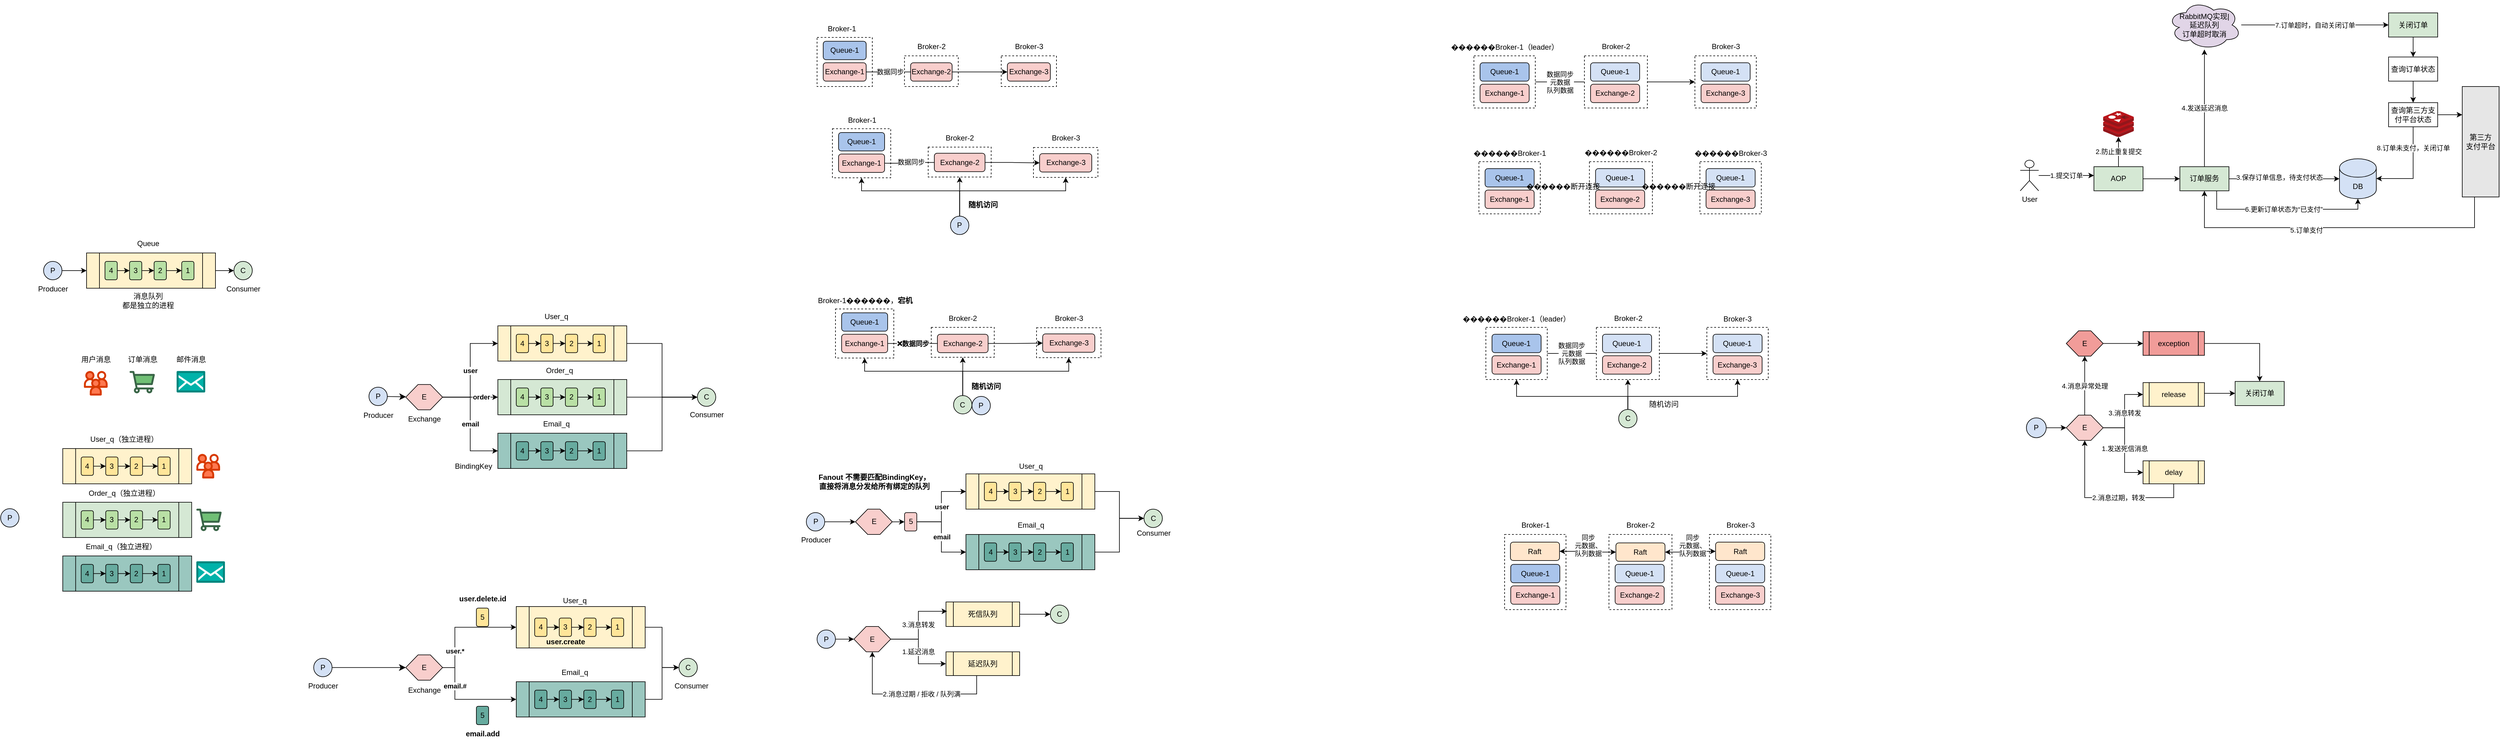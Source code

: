 <mxfile version="26.2.9">
  <diagram name="第 1 页" id="IXmSxg--oIbiw3kc4EDv">
    <mxGraphModel dx="654" dy="3730" grid="1" gridSize="10" guides="1" tooltips="1" connect="1" arrows="1" fold="1" page="1" pageScale="1" pageWidth="2339" pageHeight="3300" math="0" shadow="0">
      <root>
        <mxCell id="0" />
        <mxCell id="1" parent="0" />
        <mxCell id="-xG-b1wYUmCVGQcdXdiz-15" style="edgeStyle=orthogonalEdgeStyle;rounded=0;orthogonalLoop=1;jettySize=auto;html=1;entryX=0;entryY=0.5;entryDx=0;entryDy=0;" parent="1" source="-xG-b1wYUmCVGQcdXdiz-2" target="-xG-b1wYUmCVGQcdXdiz-3" edge="1">
          <mxGeometry relative="1" as="geometry" />
        </mxCell>
        <mxCell id="-xG-b1wYUmCVGQcdXdiz-2" value="P" style="ellipse;whiteSpace=wrap;html=1;aspect=fixed;fillColor=#D4E1F5;" parent="1" vertex="1">
          <mxGeometry x="370" y="405" width="30" height="30" as="geometry" />
        </mxCell>
        <mxCell id="-xG-b1wYUmCVGQcdXdiz-17" style="edgeStyle=orthogonalEdgeStyle;rounded=0;orthogonalLoop=1;jettySize=auto;html=1;" parent="1" source="-xG-b1wYUmCVGQcdXdiz-3" target="-xG-b1wYUmCVGQcdXdiz-4" edge="1">
          <mxGeometry relative="1" as="geometry" />
        </mxCell>
        <mxCell id="-xG-b1wYUmCVGQcdXdiz-3" value="" style="shape=process;whiteSpace=wrap;html=1;backgroundOutline=1;fillColor=#FFF2CC;" parent="1" vertex="1">
          <mxGeometry x="440" y="391.25" width="210" height="57.5" as="geometry" />
        </mxCell>
        <mxCell id="-xG-b1wYUmCVGQcdXdiz-23" style="edgeStyle=orthogonalEdgeStyle;rounded=0;orthogonalLoop=1;jettySize=auto;html=1;" parent="1" source="-xG-b1wYUmCVGQcdXdiz-6" target="-xG-b1wYUmCVGQcdXdiz-20" edge="1">
          <mxGeometry relative="1" as="geometry" />
        </mxCell>
        <mxCell id="-xG-b1wYUmCVGQcdXdiz-6" value="4" style="rounded=1;whiteSpace=wrap;html=1;fillColor=#B9E0A5;" parent="1" vertex="1">
          <mxGeometry x="470" y="405" width="20" height="30" as="geometry" />
        </mxCell>
        <mxCell id="-xG-b1wYUmCVGQcdXdiz-18" value="消息队列&lt;br&gt;都是独立的进程" style="text;html=1;align=center;verticalAlign=middle;resizable=0;points=[];autosize=1;strokeColor=none;fillColor=none;" parent="1" vertex="1">
          <mxGeometry x="485" y="448.75" width="110" height="40" as="geometry" />
        </mxCell>
        <mxCell id="-xG-b1wYUmCVGQcdXdiz-25" style="edgeStyle=orthogonalEdgeStyle;rounded=0;orthogonalLoop=1;jettySize=auto;html=1;" parent="1" source="-xG-b1wYUmCVGQcdXdiz-20" target="-xG-b1wYUmCVGQcdXdiz-21" edge="1">
          <mxGeometry relative="1" as="geometry" />
        </mxCell>
        <mxCell id="-xG-b1wYUmCVGQcdXdiz-20" value="3" style="rounded=1;whiteSpace=wrap;html=1;fillColor=#B9E0A5;" parent="1" vertex="1">
          <mxGeometry x="510" y="405" width="20" height="30" as="geometry" />
        </mxCell>
        <mxCell id="-xG-b1wYUmCVGQcdXdiz-27" style="edgeStyle=orthogonalEdgeStyle;rounded=0;orthogonalLoop=1;jettySize=auto;html=1;" parent="1" edge="1">
          <mxGeometry relative="1" as="geometry">
            <mxPoint x="565" y="420" as="sourcePoint" />
            <mxPoint x="595" y="420" as="targetPoint" />
          </mxGeometry>
        </mxCell>
        <mxCell id="-xG-b1wYUmCVGQcdXdiz-21" value="2" style="rounded=1;whiteSpace=wrap;html=1;fillColor=#B9E0A5;" parent="1" vertex="1">
          <mxGeometry x="550" y="405" width="20" height="30" as="geometry" />
        </mxCell>
        <mxCell id="-xG-b1wYUmCVGQcdXdiz-26" value="1" style="rounded=1;whiteSpace=wrap;html=1;fillColor=#B9E0A5;" parent="1" vertex="1">
          <mxGeometry x="595" y="405" width="20" height="30" as="geometry" />
        </mxCell>
        <mxCell id="-xG-b1wYUmCVGQcdXdiz-33" value="Queue" style="text;html=1;align=center;verticalAlign=middle;resizable=0;points=[];autosize=1;strokeColor=none;fillColor=none;" parent="1" vertex="1">
          <mxGeometry x="510" y="361.25" width="60" height="30" as="geometry" />
        </mxCell>
        <mxCell id="-xG-b1wYUmCVGQcdXdiz-34" value="Producer" style="text;html=1;align=center;verticalAlign=middle;resizable=0;points=[];autosize=1;strokeColor=none;fillColor=none;" parent="1" vertex="1">
          <mxGeometry x="350" y="435" width="70" height="30" as="geometry" />
        </mxCell>
        <mxCell id="-xG-b1wYUmCVGQcdXdiz-37" value="用户消息" style="text;html=1;align=center;verticalAlign=middle;resizable=0;points=[];autosize=1;strokeColor=none;fillColor=none;" parent="1" vertex="1">
          <mxGeometry x="420" y="550" width="70" height="30" as="geometry" />
        </mxCell>
        <mxCell id="-xG-b1wYUmCVGQcdXdiz-39" value="" style="verticalLabelPosition=bottom;aspect=fixed;html=1;shape=mxgraph.salesforce.employees;" parent="1" vertex="1">
          <mxGeometry x="618.78" y="718.75" width="38.8" height="40" as="geometry" />
        </mxCell>
        <mxCell id="-xG-b1wYUmCVGQcdXdiz-40" value="" style="verticalLabelPosition=bottom;aspect=fixed;html=1;shape=mxgraph.salesforce.commerce;" parent="1" vertex="1">
          <mxGeometry x="510" y="583.6" width="41.36" height="36.4" as="geometry" />
        </mxCell>
        <mxCell id="-xG-b1wYUmCVGQcdXdiz-41" value="订单消息" style="text;html=1;align=center;verticalAlign=middle;resizable=0;points=[];autosize=1;strokeColor=none;fillColor=none;" parent="1" vertex="1">
          <mxGeometry x="495.68" y="550" width="70" height="30" as="geometry" />
        </mxCell>
        <mxCell id="-xG-b1wYUmCVGQcdXdiz-42" value="" style="verticalLabelPosition=bottom;aspect=fixed;html=1;shape=mxgraph.salesforce.inbox;" parent="1" vertex="1">
          <mxGeometry x="586.67" y="583.6" width="46.67" height="35" as="geometry" />
        </mxCell>
        <mxCell id="-xG-b1wYUmCVGQcdXdiz-43" value="邮件消息" style="text;html=1;align=center;verticalAlign=middle;resizable=0;points=[];autosize=1;strokeColor=none;fillColor=none;" parent="1" vertex="1">
          <mxGeometry x="575" y="550" width="70" height="30" as="geometry" />
        </mxCell>
        <mxCell id="-xG-b1wYUmCVGQcdXdiz-45" value="P" style="ellipse;whiteSpace=wrap;html=1;aspect=fixed;fillColor=#D4E1F5;" parent="1" vertex="1">
          <mxGeometry x="300" y="808.05" width="30" height="30" as="geometry" />
        </mxCell>
        <mxCell id="-xG-b1wYUmCVGQcdXdiz-47" value="" style="shape=process;whiteSpace=wrap;html=1;backgroundOutline=1;fillColor=#FFF2CC;" parent="1" vertex="1">
          <mxGeometry x="401.22" y="710" width="210" height="57.5" as="geometry" />
        </mxCell>
        <mxCell id="-xG-b1wYUmCVGQcdXdiz-48" style="edgeStyle=orthogonalEdgeStyle;rounded=0;orthogonalLoop=1;jettySize=auto;html=1;" parent="1" source="-xG-b1wYUmCVGQcdXdiz-49" target="-xG-b1wYUmCVGQcdXdiz-52" edge="1">
          <mxGeometry relative="1" as="geometry" />
        </mxCell>
        <mxCell id="-xG-b1wYUmCVGQcdXdiz-49" value="4" style="rounded=1;whiteSpace=wrap;html=1;fillColor=#FFE599;" parent="1" vertex="1">
          <mxGeometry x="431.22" y="723.75" width="20" height="30" as="geometry" />
        </mxCell>
        <mxCell id="-xG-b1wYUmCVGQcdXdiz-51" style="edgeStyle=orthogonalEdgeStyle;rounded=0;orthogonalLoop=1;jettySize=auto;html=1;" parent="1" source="-xG-b1wYUmCVGQcdXdiz-52" target="-xG-b1wYUmCVGQcdXdiz-54" edge="1">
          <mxGeometry relative="1" as="geometry" />
        </mxCell>
        <mxCell id="-xG-b1wYUmCVGQcdXdiz-52" value="3" style="rounded=1;whiteSpace=wrap;html=1;fillColor=#FFE599;" parent="1" vertex="1">
          <mxGeometry x="471.22" y="723.75" width="20" height="30" as="geometry" />
        </mxCell>
        <mxCell id="-xG-b1wYUmCVGQcdXdiz-53" style="edgeStyle=orthogonalEdgeStyle;rounded=0;orthogonalLoop=1;jettySize=auto;html=1;" parent="1" edge="1">
          <mxGeometry relative="1" as="geometry">
            <mxPoint x="526.22" y="738.75" as="sourcePoint" />
            <mxPoint x="556.22" y="738.75" as="targetPoint" />
          </mxGeometry>
        </mxCell>
        <mxCell id="-xG-b1wYUmCVGQcdXdiz-54" value="2" style="rounded=1;whiteSpace=wrap;html=1;fillColor=#FFE599;" parent="1" vertex="1">
          <mxGeometry x="511.22" y="723.75" width="20" height="30" as="geometry" />
        </mxCell>
        <mxCell id="-xG-b1wYUmCVGQcdXdiz-55" value="1" style="rounded=1;whiteSpace=wrap;html=1;fillColor=#FFE599;" parent="1" vertex="1">
          <mxGeometry x="556.22" y="723.75" width="20" height="30" as="geometry" />
        </mxCell>
        <mxCell id="-xG-b1wYUmCVGQcdXdiz-56" value="User_q（独立进程）" style="text;html=1;align=center;verticalAlign=middle;resizable=0;points=[];autosize=1;strokeColor=none;fillColor=none;" parent="1" vertex="1">
          <mxGeometry x="436.22" y="680" width="130" height="30" as="geometry" />
        </mxCell>
        <mxCell id="-xG-b1wYUmCVGQcdXdiz-57" value="" style="shape=process;whiteSpace=wrap;html=1;backgroundOutline=1;fillColor=#D5E8D4;" parent="1" vertex="1">
          <mxGeometry x="401.22" y="797.5" width="210" height="57.5" as="geometry" />
        </mxCell>
        <mxCell id="-xG-b1wYUmCVGQcdXdiz-58" style="edgeStyle=orthogonalEdgeStyle;rounded=0;orthogonalLoop=1;jettySize=auto;html=1;" parent="1" source="-xG-b1wYUmCVGQcdXdiz-59" target="-xG-b1wYUmCVGQcdXdiz-62" edge="1">
          <mxGeometry relative="1" as="geometry" />
        </mxCell>
        <mxCell id="-xG-b1wYUmCVGQcdXdiz-59" value="4" style="rounded=1;whiteSpace=wrap;html=1;fillColor=#B9E0A5;" parent="1" vertex="1">
          <mxGeometry x="431.22" y="811.25" width="20" height="30" as="geometry" />
        </mxCell>
        <mxCell id="-xG-b1wYUmCVGQcdXdiz-61" style="edgeStyle=orthogonalEdgeStyle;rounded=0;orthogonalLoop=1;jettySize=auto;html=1;" parent="1" source="-xG-b1wYUmCVGQcdXdiz-62" target="-xG-b1wYUmCVGQcdXdiz-64" edge="1">
          <mxGeometry relative="1" as="geometry" />
        </mxCell>
        <mxCell id="-xG-b1wYUmCVGQcdXdiz-62" value="3" style="rounded=1;whiteSpace=wrap;html=1;fillColor=#B9E0A5;" parent="1" vertex="1">
          <mxGeometry x="471.22" y="811.25" width="20" height="30" as="geometry" />
        </mxCell>
        <mxCell id="-xG-b1wYUmCVGQcdXdiz-63" style="edgeStyle=orthogonalEdgeStyle;rounded=0;orthogonalLoop=1;jettySize=auto;html=1;" parent="1" edge="1">
          <mxGeometry relative="1" as="geometry">
            <mxPoint x="526.22" y="826.25" as="sourcePoint" />
            <mxPoint x="556.22" y="826.25" as="targetPoint" />
          </mxGeometry>
        </mxCell>
        <mxCell id="-xG-b1wYUmCVGQcdXdiz-64" value="2" style="rounded=1;whiteSpace=wrap;html=1;fillColor=#B9E0A5;" parent="1" vertex="1">
          <mxGeometry x="511.22" y="811.25" width="20" height="30" as="geometry" />
        </mxCell>
        <mxCell id="-xG-b1wYUmCVGQcdXdiz-65" value="1" style="rounded=1;whiteSpace=wrap;html=1;fillColor=#B9E0A5;" parent="1" vertex="1">
          <mxGeometry x="556.22" y="811.25" width="20" height="30" as="geometry" />
        </mxCell>
        <mxCell id="-xG-b1wYUmCVGQcdXdiz-66" value="Order_q（独立进程）" style="text;html=1;align=center;verticalAlign=middle;resizable=0;points=[];autosize=1;strokeColor=none;fillColor=none;" parent="1" vertex="1">
          <mxGeometry x="431.22" y="767.5" width="140" height="30" as="geometry" />
        </mxCell>
        <mxCell id="-xG-b1wYUmCVGQcdXdiz-67" value="" style="verticalLabelPosition=bottom;aspect=fixed;html=1;shape=mxgraph.salesforce.employees;" parent="1" vertex="1">
          <mxGeometry x="435.6" y="583.6" width="38.8" height="40" as="geometry" />
        </mxCell>
        <mxCell id="-xG-b1wYUmCVGQcdXdiz-68" value="" style="verticalLabelPosition=bottom;aspect=fixed;html=1;shape=mxgraph.salesforce.commerce;" parent="1" vertex="1">
          <mxGeometry x="618.78" y="808.05" width="41.36" height="36.4" as="geometry" />
        </mxCell>
        <mxCell id="-xG-b1wYUmCVGQcdXdiz-69" value="" style="shape=process;whiteSpace=wrap;html=1;backgroundOutline=1;fillColor=#9AC7BF;" parent="1" vertex="1">
          <mxGeometry x="401.22" y="885" width="210" height="57.5" as="geometry" />
        </mxCell>
        <mxCell id="-xG-b1wYUmCVGQcdXdiz-70" style="edgeStyle=orthogonalEdgeStyle;rounded=0;orthogonalLoop=1;jettySize=auto;html=1;" parent="1" source="-xG-b1wYUmCVGQcdXdiz-71" target="-xG-b1wYUmCVGQcdXdiz-74" edge="1">
          <mxGeometry relative="1" as="geometry" />
        </mxCell>
        <mxCell id="-xG-b1wYUmCVGQcdXdiz-71" value="4" style="rounded=1;whiteSpace=wrap;html=1;fillColor=#67AB9F;" parent="1" vertex="1">
          <mxGeometry x="431.22" y="898.75" width="20" height="30" as="geometry" />
        </mxCell>
        <mxCell id="-xG-b1wYUmCVGQcdXdiz-73" style="edgeStyle=orthogonalEdgeStyle;rounded=0;orthogonalLoop=1;jettySize=auto;html=1;" parent="1" source="-xG-b1wYUmCVGQcdXdiz-74" target="-xG-b1wYUmCVGQcdXdiz-76" edge="1">
          <mxGeometry relative="1" as="geometry" />
        </mxCell>
        <mxCell id="-xG-b1wYUmCVGQcdXdiz-74" value="3" style="rounded=1;whiteSpace=wrap;html=1;fillColor=#67AB9F;" parent="1" vertex="1">
          <mxGeometry x="471.22" y="898.75" width="20" height="30" as="geometry" />
        </mxCell>
        <mxCell id="-xG-b1wYUmCVGQcdXdiz-75" style="edgeStyle=orthogonalEdgeStyle;rounded=0;orthogonalLoop=1;jettySize=auto;html=1;" parent="1" edge="1">
          <mxGeometry relative="1" as="geometry">
            <mxPoint x="526.22" y="913.75" as="sourcePoint" />
            <mxPoint x="556.22" y="913.75" as="targetPoint" />
          </mxGeometry>
        </mxCell>
        <mxCell id="-xG-b1wYUmCVGQcdXdiz-76" value="2" style="rounded=1;whiteSpace=wrap;html=1;fillColor=#67AB9F;" parent="1" vertex="1">
          <mxGeometry x="511.22" y="898.75" width="20" height="30" as="geometry" />
        </mxCell>
        <mxCell id="-xG-b1wYUmCVGQcdXdiz-77" value="1" style="rounded=1;whiteSpace=wrap;html=1;fillColor=#67AB9F;" parent="1" vertex="1">
          <mxGeometry x="556.22" y="898.75" width="20" height="30" as="geometry" />
        </mxCell>
        <mxCell id="-xG-b1wYUmCVGQcdXdiz-79" value="Email_q（独立进程）" style="text;html=1;align=center;verticalAlign=middle;resizable=0;points=[];autosize=1;strokeColor=none;fillColor=none;" parent="1" vertex="1">
          <mxGeometry x="426.22" y="855" width="140" height="30" as="geometry" />
        </mxCell>
        <mxCell id="-xG-b1wYUmCVGQcdXdiz-80" value="" style="verticalLabelPosition=bottom;aspect=fixed;html=1;shape=mxgraph.salesforce.inbox;" parent="1" vertex="1">
          <mxGeometry x="618.78" y="893.75" width="46.67" height="35" as="geometry" />
        </mxCell>
        <mxCell id="sm7FJWDZyAgz3obwdFda-6" value="" style="group" parent="1" vertex="1" connectable="0">
          <mxGeometry x="655" y="405" width="80" height="60" as="geometry" />
        </mxCell>
        <mxCell id="-xG-b1wYUmCVGQcdXdiz-4" value="C" style="ellipse;whiteSpace=wrap;html=1;aspect=fixed;fillColor=#D5E8D4;" parent="sm7FJWDZyAgz3obwdFda-6" vertex="1">
          <mxGeometry x="25" width="30" height="30" as="geometry" />
        </mxCell>
        <mxCell id="-xG-b1wYUmCVGQcdXdiz-35" value="Consumer" style="text;html=1;align=center;verticalAlign=middle;resizable=0;points=[];autosize=1;strokeColor=none;fillColor=none;" parent="sm7FJWDZyAgz3obwdFda-6" vertex="1">
          <mxGeometry y="30" width="80" height="30" as="geometry" />
        </mxCell>
        <mxCell id="ntvvZRNlA995p13X4-0j-4" style="edgeStyle=orthogonalEdgeStyle;rounded=0;orthogonalLoop=1;jettySize=auto;html=1;entryX=0;entryY=0.5;entryDx=0;entryDy=0;" parent="1" source="sm7FJWDZyAgz3obwdFda-12" target="sm7FJWDZyAgz3obwdFda-8" edge="1">
          <mxGeometry relative="1" as="geometry" />
        </mxCell>
        <mxCell id="sm7FJWDZyAgz3obwdFda-12" value="" style="shape=process;whiteSpace=wrap;html=1;backgroundOutline=1;fillColor=#FFF2CC;" parent="1" vertex="1">
          <mxGeometry x="1110" y="510" width="210" height="57.5" as="geometry" />
        </mxCell>
        <mxCell id="sm7FJWDZyAgz3obwdFda-13" style="edgeStyle=orthogonalEdgeStyle;rounded=0;orthogonalLoop=1;jettySize=auto;html=1;" parent="1" source="sm7FJWDZyAgz3obwdFda-14" target="sm7FJWDZyAgz3obwdFda-16" edge="1">
          <mxGeometry relative="1" as="geometry" />
        </mxCell>
        <mxCell id="sm7FJWDZyAgz3obwdFda-14" value="4" style="rounded=1;whiteSpace=wrap;html=1;fillColor=#FFE599;" parent="1" vertex="1">
          <mxGeometry x="1140" y="523.75" width="20" height="30" as="geometry" />
        </mxCell>
        <mxCell id="sm7FJWDZyAgz3obwdFda-15" style="edgeStyle=orthogonalEdgeStyle;rounded=0;orthogonalLoop=1;jettySize=auto;html=1;" parent="1" source="sm7FJWDZyAgz3obwdFda-16" target="sm7FJWDZyAgz3obwdFda-18" edge="1">
          <mxGeometry relative="1" as="geometry" />
        </mxCell>
        <mxCell id="sm7FJWDZyAgz3obwdFda-16" value="3" style="rounded=1;whiteSpace=wrap;html=1;fillColor=#FFE599;" parent="1" vertex="1">
          <mxGeometry x="1180" y="523.75" width="20" height="30" as="geometry" />
        </mxCell>
        <mxCell id="sm7FJWDZyAgz3obwdFda-17" style="edgeStyle=orthogonalEdgeStyle;rounded=0;orthogonalLoop=1;jettySize=auto;html=1;" parent="1" edge="1">
          <mxGeometry relative="1" as="geometry">
            <mxPoint x="1235" y="538.75" as="sourcePoint" />
            <mxPoint x="1265" y="538.75" as="targetPoint" />
          </mxGeometry>
        </mxCell>
        <mxCell id="sm7FJWDZyAgz3obwdFda-18" value="2" style="rounded=1;whiteSpace=wrap;html=1;fillColor=#FFE599;" parent="1" vertex="1">
          <mxGeometry x="1220" y="523.75" width="20" height="30" as="geometry" />
        </mxCell>
        <mxCell id="sm7FJWDZyAgz3obwdFda-19" value="1" style="rounded=1;whiteSpace=wrap;html=1;fillColor=#FFE599;" parent="1" vertex="1">
          <mxGeometry x="1265" y="523.75" width="20" height="30" as="geometry" />
        </mxCell>
        <mxCell id="ntvvZRNlA995p13X4-0j-5" style="edgeStyle=orthogonalEdgeStyle;rounded=0;orthogonalLoop=1;jettySize=auto;html=1;entryX=0;entryY=0.5;entryDx=0;entryDy=0;" parent="1" source="sm7FJWDZyAgz3obwdFda-20" target="sm7FJWDZyAgz3obwdFda-8" edge="1">
          <mxGeometry relative="1" as="geometry" />
        </mxCell>
        <mxCell id="sm7FJWDZyAgz3obwdFda-20" value="" style="shape=process;whiteSpace=wrap;html=1;backgroundOutline=1;fillColor=#D5E8D4;" parent="1" vertex="1">
          <mxGeometry x="1110" y="597.5" width="210" height="57.5" as="geometry" />
        </mxCell>
        <mxCell id="sm7FJWDZyAgz3obwdFda-21" style="edgeStyle=orthogonalEdgeStyle;rounded=0;orthogonalLoop=1;jettySize=auto;html=1;" parent="1" source="sm7FJWDZyAgz3obwdFda-22" target="sm7FJWDZyAgz3obwdFda-24" edge="1">
          <mxGeometry relative="1" as="geometry" />
        </mxCell>
        <mxCell id="sm7FJWDZyAgz3obwdFda-22" value="4" style="rounded=1;whiteSpace=wrap;html=1;fillColor=#B9E0A5;" parent="1" vertex="1">
          <mxGeometry x="1140" y="611.25" width="20" height="30" as="geometry" />
        </mxCell>
        <mxCell id="sm7FJWDZyAgz3obwdFda-23" style="edgeStyle=orthogonalEdgeStyle;rounded=0;orthogonalLoop=1;jettySize=auto;html=1;" parent="1" source="sm7FJWDZyAgz3obwdFda-24" target="sm7FJWDZyAgz3obwdFda-26" edge="1">
          <mxGeometry relative="1" as="geometry" />
        </mxCell>
        <mxCell id="sm7FJWDZyAgz3obwdFda-24" value="3" style="rounded=1;whiteSpace=wrap;html=1;fillColor=#B9E0A5;" parent="1" vertex="1">
          <mxGeometry x="1180" y="611.25" width="20" height="30" as="geometry" />
        </mxCell>
        <mxCell id="sm7FJWDZyAgz3obwdFda-25" style="edgeStyle=orthogonalEdgeStyle;rounded=0;orthogonalLoop=1;jettySize=auto;html=1;" parent="1" edge="1">
          <mxGeometry relative="1" as="geometry">
            <mxPoint x="1235" y="626.25" as="sourcePoint" />
            <mxPoint x="1265" y="626.25" as="targetPoint" />
          </mxGeometry>
        </mxCell>
        <mxCell id="sm7FJWDZyAgz3obwdFda-26" value="2" style="rounded=1;whiteSpace=wrap;html=1;fillColor=#B9E0A5;" parent="1" vertex="1">
          <mxGeometry x="1220" y="611.25" width="20" height="30" as="geometry" />
        </mxCell>
        <mxCell id="sm7FJWDZyAgz3obwdFda-27" value="1" style="rounded=1;whiteSpace=wrap;html=1;fillColor=#B9E0A5;" parent="1" vertex="1">
          <mxGeometry x="1265" y="611.25" width="20" height="30" as="geometry" />
        </mxCell>
        <mxCell id="sm7FJWDZyAgz3obwdFda-28" value="Order_q" style="text;html=1;align=center;verticalAlign=middle;resizable=0;points=[];autosize=1;strokeColor=none;fillColor=none;" parent="1" vertex="1">
          <mxGeometry x="1175" y="567.5" width="70" height="30" as="geometry" />
        </mxCell>
        <mxCell id="ntvvZRNlA995p13X4-0j-6" style="edgeStyle=orthogonalEdgeStyle;rounded=0;orthogonalLoop=1;jettySize=auto;html=1;entryX=0;entryY=0.5;entryDx=0;entryDy=0;" parent="1" source="sm7FJWDZyAgz3obwdFda-30" target="sm7FJWDZyAgz3obwdFda-8" edge="1">
          <mxGeometry relative="1" as="geometry" />
        </mxCell>
        <mxCell id="sm7FJWDZyAgz3obwdFda-42" value="" style="edgeStyle=none;curved=1;rounded=0;orthogonalLoop=1;jettySize=auto;html=1;fontSize=12;startSize=8;endSize=8;" parent="1" source="sm7FJWDZyAgz3obwdFda-40" target="sm7FJWDZyAgz3obwdFda-41" edge="1">
          <mxGeometry relative="1" as="geometry" />
        </mxCell>
        <mxCell id="sm7FJWDZyAgz3obwdFda-40" value="P" style="ellipse;whiteSpace=wrap;html=1;aspect=fixed;fillColor=#D4E1F5;" parent="1" vertex="1">
          <mxGeometry x="900" y="610" width="30" height="30" as="geometry" />
        </mxCell>
        <mxCell id="ntvvZRNlA995p13X4-0j-1" value="user" style="edgeStyle=orthogonalEdgeStyle;rounded=0;orthogonalLoop=1;jettySize=auto;html=1;entryX=0;entryY=0.5;entryDx=0;entryDy=0;fontStyle=1" parent="1" source="sm7FJWDZyAgz3obwdFda-41" target="sm7FJWDZyAgz3obwdFda-12" edge="1">
          <mxGeometry relative="1" as="geometry" />
        </mxCell>
        <mxCell id="ntvvZRNlA995p13X4-0j-2" value="order" style="edgeStyle=orthogonalEdgeStyle;rounded=0;orthogonalLoop=1;jettySize=auto;html=1;entryX=0;entryY=0.5;entryDx=0;entryDy=0;fontStyle=1" parent="1" source="sm7FJWDZyAgz3obwdFda-41" target="sm7FJWDZyAgz3obwdFda-20" edge="1">
          <mxGeometry x="0.4" relative="1" as="geometry">
            <mxPoint as="offset" />
          </mxGeometry>
        </mxCell>
        <mxCell id="ntvvZRNlA995p13X4-0j-3" value="email" style="edgeStyle=orthogonalEdgeStyle;rounded=0;orthogonalLoop=1;jettySize=auto;html=1;entryX=0;entryY=0.5;entryDx=0;entryDy=0;fontStyle=1" parent="1" source="sm7FJWDZyAgz3obwdFda-41" target="sm7FJWDZyAgz3obwdFda-30" edge="1">
          <mxGeometry relative="1" as="geometry" />
        </mxCell>
        <mxCell id="sm7FJWDZyAgz3obwdFda-41" value="E" style="shape=hexagon;perimeter=hexagonPerimeter2;whiteSpace=wrap;html=1;fixedSize=1;fillColor=#F8CECC;" parent="1" vertex="1">
          <mxGeometry x="960" y="605.62" width="60" height="41.25" as="geometry" />
        </mxCell>
        <mxCell id="sm7FJWDZyAgz3obwdFda-8" value="C" style="ellipse;whiteSpace=wrap;html=1;aspect=fixed;fillColor=#D5E8D4;" parent="1" vertex="1">
          <mxGeometry x="1435" y="611.25" width="30" height="30" as="geometry" />
        </mxCell>
        <mxCell id="sm7FJWDZyAgz3obwdFda-9" value="Consumer" style="text;html=1;align=center;verticalAlign=middle;resizable=0;points=[];autosize=1;strokeColor=none;fillColor=none;" parent="1" vertex="1">
          <mxGeometry x="1410" y="640" width="80" height="30" as="geometry" />
        </mxCell>
        <mxCell id="ntvvZRNlA995p13X4-0j-7" value="User_q" style="text;html=1;align=center;verticalAlign=middle;resizable=0;points=[];autosize=1;strokeColor=none;fillColor=none;" parent="1" vertex="1">
          <mxGeometry x="1175" y="480" width="60" height="30" as="geometry" />
        </mxCell>
        <mxCell id="ntvvZRNlA995p13X4-0j-8" value="Producer" style="text;html=1;align=center;verticalAlign=middle;resizable=0;points=[];autosize=1;strokeColor=none;fillColor=none;" parent="1" vertex="1">
          <mxGeometry x="880" y="641.25" width="70" height="30" as="geometry" />
        </mxCell>
        <mxCell id="ntvvZRNlA995p13X4-0j-9" value="Exchange" style="text;html=1;align=center;verticalAlign=middle;resizable=0;points=[];autosize=1;strokeColor=none;fillColor=none;" parent="1" vertex="1">
          <mxGeometry x="950" y="646.87" width="80" height="30" as="geometry" />
        </mxCell>
        <mxCell id="ntvvZRNlA995p13X4-0j-10" value="&lt;blockquote style=&quot;margin: 0 0 0 40px; border: none; padding: 0px;&quot;&gt;BindingKey&lt;/blockquote&gt;" style="text;html=1;align=center;verticalAlign=middle;resizable=0;points=[];autosize=1;strokeColor=none;fillColor=none;" parent="1" vertex="1">
          <mxGeometry x="990" y="723.75" width="120" height="30" as="geometry" />
        </mxCell>
        <mxCell id="ntvvZRNlA995p13X4-0j-179" style="edgeStyle=orthogonalEdgeStyle;rounded=0;orthogonalLoop=1;jettySize=auto;html=1;entryX=0;entryY=0.5;entryDx=0;entryDy=0;" parent="1" source="ntvvZRNlA995p13X4-0j-12" target="ntvvZRNlA995p13X4-0j-46" edge="1">
          <mxGeometry relative="1" as="geometry" />
        </mxCell>
        <mxCell id="ntvvZRNlA995p13X4-0j-12" value="" style="shape=process;whiteSpace=wrap;html=1;backgroundOutline=1;fillColor=#FFF2CC;" parent="1" vertex="1">
          <mxGeometry x="1140" y="967.49" width="210" height="67.5" as="geometry" />
        </mxCell>
        <mxCell id="ntvvZRNlA995p13X4-0j-13" style="edgeStyle=orthogonalEdgeStyle;rounded=0;orthogonalLoop=1;jettySize=auto;html=1;" parent="1" source="ntvvZRNlA995p13X4-0j-14" target="ntvvZRNlA995p13X4-0j-16" edge="1">
          <mxGeometry relative="1" as="geometry" />
        </mxCell>
        <mxCell id="ntvvZRNlA995p13X4-0j-14" value="4" style="rounded=1;whiteSpace=wrap;html=1;fillColor=#FFE599;" parent="1" vertex="1">
          <mxGeometry x="1170" y="986.25" width="20" height="30" as="geometry" />
        </mxCell>
        <mxCell id="ntvvZRNlA995p13X4-0j-15" style="edgeStyle=orthogonalEdgeStyle;rounded=0;orthogonalLoop=1;jettySize=auto;html=1;" parent="1" source="ntvvZRNlA995p13X4-0j-16" target="ntvvZRNlA995p13X4-0j-18" edge="1">
          <mxGeometry relative="1" as="geometry" />
        </mxCell>
        <mxCell id="ntvvZRNlA995p13X4-0j-16" value="3" style="rounded=1;whiteSpace=wrap;html=1;fillColor=#FFE599;" parent="1" vertex="1">
          <mxGeometry x="1210" y="986.25" width="20" height="30" as="geometry" />
        </mxCell>
        <mxCell id="ntvvZRNlA995p13X4-0j-17" style="edgeStyle=orthogonalEdgeStyle;rounded=0;orthogonalLoop=1;jettySize=auto;html=1;" parent="1" edge="1">
          <mxGeometry relative="1" as="geometry">
            <mxPoint x="1265" y="1001.25" as="sourcePoint" />
            <mxPoint x="1295" y="1001.25" as="targetPoint" />
          </mxGeometry>
        </mxCell>
        <mxCell id="ntvvZRNlA995p13X4-0j-18" value="2" style="rounded=1;whiteSpace=wrap;html=1;fillColor=#FFE599;" parent="1" vertex="1">
          <mxGeometry x="1250" y="986.25" width="20" height="30" as="geometry" />
        </mxCell>
        <mxCell id="ntvvZRNlA995p13X4-0j-19" value="1" style="rounded=1;whiteSpace=wrap;html=1;fillColor=#FFE599;" parent="1" vertex="1">
          <mxGeometry x="1295" y="986.25" width="20" height="30" as="geometry" />
        </mxCell>
        <mxCell id="ntvvZRNlA995p13X4-0j-40" value="" style="edgeStyle=none;curved=1;rounded=0;orthogonalLoop=1;jettySize=auto;html=1;fontSize=12;startSize=8;endSize=8;" parent="1" source="ntvvZRNlA995p13X4-0j-41" target="ntvvZRNlA995p13X4-0j-45" edge="1">
          <mxGeometry relative="1" as="geometry" />
        </mxCell>
        <mxCell id="ntvvZRNlA995p13X4-0j-41" value="P" style="ellipse;whiteSpace=wrap;html=1;aspect=fixed;fillColor=#D4E1F5;" parent="1" vertex="1">
          <mxGeometry x="810" y="1051.88" width="30" height="30" as="geometry" />
        </mxCell>
        <mxCell id="ntvvZRNlA995p13X4-0j-42" value="user.*" style="edgeStyle=orthogonalEdgeStyle;rounded=0;orthogonalLoop=1;jettySize=auto;html=1;entryX=0;entryY=0.5;entryDx=0;entryDy=0;fontStyle=1" parent="1" source="ntvvZRNlA995p13X4-0j-45" target="ntvvZRNlA995p13X4-0j-12" edge="1">
          <mxGeometry x="-0.495" relative="1" as="geometry">
            <Array as="points">
              <mxPoint x="1040" y="1067" />
              <mxPoint x="1040" y="1001" />
            </Array>
            <mxPoint as="offset" />
          </mxGeometry>
        </mxCell>
        <mxCell id="ntvvZRNlA995p13X4-0j-177" style="edgeStyle=orthogonalEdgeStyle;rounded=0;orthogonalLoop=1;jettySize=auto;html=1;entryX=0;entryY=0.5;entryDx=0;entryDy=0;" parent="1" source="ntvvZRNlA995p13X4-0j-45" target="ntvvZRNlA995p13X4-0j-169" edge="1">
          <mxGeometry relative="1" as="geometry">
            <Array as="points">
              <mxPoint x="1040" y="1067" />
              <mxPoint x="1040" y="1119" />
            </Array>
          </mxGeometry>
        </mxCell>
        <mxCell id="ntvvZRNlA995p13X4-0j-181" value="email.#" style="edgeLabel;html=1;align=center;verticalAlign=middle;resizable=0;points=[];fontStyle=1" parent="ntvvZRNlA995p13X4-0j-177" vertex="1" connectable="0">
          <mxGeometry x="-0.421" relative="1" as="geometry">
            <mxPoint as="offset" />
          </mxGeometry>
        </mxCell>
        <mxCell id="ntvvZRNlA995p13X4-0j-45" value="E" style="shape=hexagon;perimeter=hexagonPerimeter2;whiteSpace=wrap;html=1;fixedSize=1;fillColor=#F8CECC;" parent="1" vertex="1">
          <mxGeometry x="960" y="1046.25" width="60" height="41.25" as="geometry" />
        </mxCell>
        <mxCell id="ntvvZRNlA995p13X4-0j-46" value="C" style="ellipse;whiteSpace=wrap;html=1;aspect=fixed;fillColor=#D5E8D4;" parent="1" vertex="1">
          <mxGeometry x="1405" y="1051.88" width="30" height="30" as="geometry" />
        </mxCell>
        <mxCell id="ntvvZRNlA995p13X4-0j-48" value="User_q" style="text;html=1;align=center;verticalAlign=middle;resizable=0;points=[];autosize=1;strokeColor=none;fillColor=none;" parent="1" vertex="1">
          <mxGeometry x="1205" y="942.5" width="60" height="30" as="geometry" />
        </mxCell>
        <mxCell id="ntvvZRNlA995p13X4-0j-49" value="Producer" style="text;html=1;align=center;verticalAlign=middle;resizable=0;points=[];autosize=1;strokeColor=none;fillColor=none;" parent="1" vertex="1">
          <mxGeometry x="790" y="1081.88" width="70" height="30" as="geometry" />
        </mxCell>
        <mxCell id="ntvvZRNlA995p13X4-0j-50" value="Exchange" style="text;html=1;align=center;verticalAlign=middle;resizable=0;points=[];autosize=1;strokeColor=none;fillColor=none;" parent="1" vertex="1">
          <mxGeometry x="950" y="1088.75" width="80" height="30" as="geometry" />
        </mxCell>
        <mxCell id="ntvvZRNlA995p13X4-0j-52" value="5" style="rounded=1;whiteSpace=wrap;html=1;fillColor=#FFE599;" parent="1" vertex="1">
          <mxGeometry x="1075" y="970" width="20" height="30" as="geometry" />
        </mxCell>
        <mxCell id="ntvvZRNlA995p13X4-0j-53" value="user.create" style="text;html=1;align=center;verticalAlign=middle;resizable=0;points=[];autosize=1;strokeColor=none;fillColor=none;fontStyle=1" parent="1" vertex="1">
          <mxGeometry x="1180" y="1010" width="80" height="30" as="geometry" />
        </mxCell>
        <mxCell id="ntvvZRNlA995p13X4-0j-55" value="Consumer" style="text;html=1;align=center;verticalAlign=middle;resizable=0;points=[];autosize=1;strokeColor=none;fillColor=none;" parent="1" vertex="1">
          <mxGeometry x="1385" y="1081.88" width="80" height="30" as="geometry" />
        </mxCell>
        <mxCell id="ntvvZRNlA995p13X4-0j-56" value="user.delete.id" style="text;html=1;align=center;verticalAlign=middle;resizable=0;points=[];autosize=1;strokeColor=none;fillColor=none;fontStyle=1" parent="1" vertex="1">
          <mxGeometry x="1040" y="940" width="90" height="30" as="geometry" />
        </mxCell>
        <mxCell id="ntvvZRNlA995p13X4-0j-58" style="edgeStyle=orthogonalEdgeStyle;rounded=0;orthogonalLoop=1;jettySize=auto;html=1;entryX=0;entryY=0.5;entryDx=0;entryDy=0;" parent="1" source="ntvvZRNlA995p13X4-0j-59" target="ntvvZRNlA995p13X4-0j-93" edge="1">
          <mxGeometry relative="1" as="geometry" />
        </mxCell>
        <mxCell id="ntvvZRNlA995p13X4-0j-77" style="edgeStyle=orthogonalEdgeStyle;rounded=0;orthogonalLoop=1;jettySize=auto;html=1;entryX=0;entryY=0.5;entryDx=0;entryDy=0;" parent="1" source="ntvvZRNlA995p13X4-0j-78" target="ntvvZRNlA995p13X4-0j-93" edge="1">
          <mxGeometry relative="1" as="geometry" />
        </mxCell>
        <mxCell id="ntvvZRNlA995p13X4-0j-86" value="Email_q" style="text;html=1;align=center;verticalAlign=middle;resizable=0;points=[];autosize=1;strokeColor=none;fillColor=none;" parent="1" vertex="1">
          <mxGeometry x="1942.5" y="820.01" width="70" height="30" as="geometry" />
        </mxCell>
        <mxCell id="ntvvZRNlA995p13X4-0j-204" style="edgeStyle=orthogonalEdgeStyle;rounded=0;orthogonalLoop=1;jettySize=auto;html=1;" parent="1" source="ntvvZRNlA995p13X4-0j-88" target="ntvvZRNlA995p13X4-0j-92" edge="1">
          <mxGeometry relative="1" as="geometry" />
        </mxCell>
        <mxCell id="ntvvZRNlA995p13X4-0j-88" value="P" style="ellipse;whiteSpace=wrap;html=1;aspect=fixed;fillColor=#D4E1F5;" parent="1" vertex="1">
          <mxGeometry x="1612.5" y="814.38" width="30" height="30" as="geometry" />
        </mxCell>
        <mxCell id="ntvvZRNlA995p13X4-0j-202" style="edgeStyle=orthogonalEdgeStyle;rounded=0;orthogonalLoop=1;jettySize=auto;html=1;entryX=0;entryY=0.5;entryDx=0;entryDy=0;" parent="1" source="ntvvZRNlA995p13X4-0j-92" target="ntvvZRNlA995p13X4-0j-186" edge="1">
          <mxGeometry relative="1" as="geometry" />
        </mxCell>
        <mxCell id="ntvvZRNlA995p13X4-0j-92" value="E" style="shape=hexagon;perimeter=hexagonPerimeter2;whiteSpace=wrap;html=1;fixedSize=1;fillColor=#F8CECC;" parent="1" vertex="1">
          <mxGeometry x="1692.5" y="808.76" width="60" height="41.25" as="geometry" />
        </mxCell>
        <mxCell id="ntvvZRNlA995p13X4-0j-93" value="C" style="ellipse;whiteSpace=wrap;html=1;aspect=fixed;fillColor=#D5E8D4;" parent="1" vertex="1">
          <mxGeometry x="2162.5" y="808.76" width="30" height="30" as="geometry" />
        </mxCell>
        <mxCell id="ntvvZRNlA995p13X4-0j-94" value="Consumer" style="text;html=1;align=center;verticalAlign=middle;resizable=0;points=[];autosize=1;strokeColor=none;fillColor=none;" parent="1" vertex="1">
          <mxGeometry x="2137.5" y="832.5" width="80" height="30" as="geometry" />
        </mxCell>
        <mxCell id="ntvvZRNlA995p13X4-0j-95" value="User_q" style="text;html=1;align=center;verticalAlign=middle;resizable=0;points=[];autosize=1;strokeColor=none;fillColor=none;" parent="1" vertex="1">
          <mxGeometry x="1947.5" y="723.75" width="60" height="30" as="geometry" />
        </mxCell>
        <mxCell id="ntvvZRNlA995p13X4-0j-96" value="Producer" style="text;html=1;align=center;verticalAlign=middle;resizable=0;points=[];autosize=1;strokeColor=none;fillColor=none;" parent="1" vertex="1">
          <mxGeometry x="1592.5" y="844.38" width="70" height="30" as="geometry" />
        </mxCell>
        <mxCell id="ntvvZRNlA995p13X4-0j-146" value="" style="group" parent="1" vertex="1" connectable="0">
          <mxGeometry x="1872.5" y="850.01" width="210" height="57.5" as="geometry" />
        </mxCell>
        <mxCell id="ntvvZRNlA995p13X4-0j-78" value="" style="shape=process;whiteSpace=wrap;html=1;backgroundOutline=1;fillColor=#9AC7BF;" parent="ntvvZRNlA995p13X4-0j-146" vertex="1">
          <mxGeometry width="210" height="57.5" as="geometry" />
        </mxCell>
        <mxCell id="ntvvZRNlA995p13X4-0j-79" style="edgeStyle=orthogonalEdgeStyle;rounded=0;orthogonalLoop=1;jettySize=auto;html=1;" parent="ntvvZRNlA995p13X4-0j-146" source="ntvvZRNlA995p13X4-0j-80" target="ntvvZRNlA995p13X4-0j-82" edge="1">
          <mxGeometry relative="1" as="geometry" />
        </mxCell>
        <mxCell id="ntvvZRNlA995p13X4-0j-80" value="4" style="rounded=1;whiteSpace=wrap;html=1;fillColor=#67AB9F;" parent="ntvvZRNlA995p13X4-0j-146" vertex="1">
          <mxGeometry x="30" y="13.75" width="20" height="30" as="geometry" />
        </mxCell>
        <mxCell id="ntvvZRNlA995p13X4-0j-81" style="edgeStyle=orthogonalEdgeStyle;rounded=0;orthogonalLoop=1;jettySize=auto;html=1;" parent="ntvvZRNlA995p13X4-0j-146" source="ntvvZRNlA995p13X4-0j-82" target="ntvvZRNlA995p13X4-0j-84" edge="1">
          <mxGeometry relative="1" as="geometry" />
        </mxCell>
        <mxCell id="ntvvZRNlA995p13X4-0j-82" value="3" style="rounded=1;whiteSpace=wrap;html=1;fillColor=#67AB9F;" parent="ntvvZRNlA995p13X4-0j-146" vertex="1">
          <mxGeometry x="70" y="13.75" width="20" height="30" as="geometry" />
        </mxCell>
        <mxCell id="ntvvZRNlA995p13X4-0j-83" style="edgeStyle=orthogonalEdgeStyle;rounded=0;orthogonalLoop=1;jettySize=auto;html=1;" parent="ntvvZRNlA995p13X4-0j-146" edge="1">
          <mxGeometry relative="1" as="geometry">
            <mxPoint x="125" y="28.75" as="sourcePoint" />
            <mxPoint x="155" y="28.75" as="targetPoint" />
          </mxGeometry>
        </mxCell>
        <mxCell id="ntvvZRNlA995p13X4-0j-84" value="2" style="rounded=1;whiteSpace=wrap;html=1;fillColor=#67AB9F;" parent="ntvvZRNlA995p13X4-0j-146" vertex="1">
          <mxGeometry x="110" y="13.75" width="20" height="30" as="geometry" />
        </mxCell>
        <mxCell id="ntvvZRNlA995p13X4-0j-85" value="1" style="rounded=1;whiteSpace=wrap;html=1;fillColor=#67AB9F;" parent="ntvvZRNlA995p13X4-0j-146" vertex="1">
          <mxGeometry x="155" y="13.75" width="20" height="30" as="geometry" />
        </mxCell>
        <mxCell id="ntvvZRNlA995p13X4-0j-163" value="" style="group" parent="1" vertex="1" connectable="0">
          <mxGeometry x="1110" y="655" width="210" height="87.5" as="geometry" />
        </mxCell>
        <mxCell id="sm7FJWDZyAgz3obwdFda-38" value="Email_q" style="text;html=1;align=center;verticalAlign=middle;resizable=0;points=[];autosize=1;strokeColor=none;fillColor=none;" parent="ntvvZRNlA995p13X4-0j-163" vertex="1">
          <mxGeometry x="60" width="70" height="30" as="geometry" />
        </mxCell>
        <mxCell id="ntvvZRNlA995p13X4-0j-162" value="" style="group" parent="ntvvZRNlA995p13X4-0j-163" vertex="1" connectable="0">
          <mxGeometry y="30" width="210" height="57.5" as="geometry" />
        </mxCell>
        <mxCell id="sm7FJWDZyAgz3obwdFda-30" value="" style="shape=process;whiteSpace=wrap;html=1;backgroundOutline=1;fillColor=#9AC7BF;" parent="ntvvZRNlA995p13X4-0j-162" vertex="1">
          <mxGeometry width="210" height="57.5" as="geometry" />
        </mxCell>
        <mxCell id="sm7FJWDZyAgz3obwdFda-31" style="edgeStyle=orthogonalEdgeStyle;rounded=0;orthogonalLoop=1;jettySize=auto;html=1;" parent="ntvvZRNlA995p13X4-0j-162" source="sm7FJWDZyAgz3obwdFda-32" target="sm7FJWDZyAgz3obwdFda-34" edge="1">
          <mxGeometry relative="1" as="geometry" />
        </mxCell>
        <mxCell id="sm7FJWDZyAgz3obwdFda-32" value="4" style="rounded=1;whiteSpace=wrap;html=1;fillColor=#67AB9F;" parent="ntvvZRNlA995p13X4-0j-162" vertex="1">
          <mxGeometry x="30" y="13.75" width="20" height="30" as="geometry" />
        </mxCell>
        <mxCell id="sm7FJWDZyAgz3obwdFda-33" style="edgeStyle=orthogonalEdgeStyle;rounded=0;orthogonalLoop=1;jettySize=auto;html=1;" parent="ntvvZRNlA995p13X4-0j-162" source="sm7FJWDZyAgz3obwdFda-34" target="sm7FJWDZyAgz3obwdFda-36" edge="1">
          <mxGeometry relative="1" as="geometry" />
        </mxCell>
        <mxCell id="sm7FJWDZyAgz3obwdFda-34" value="3" style="rounded=1;whiteSpace=wrap;html=1;fillColor=#67AB9F;" parent="ntvvZRNlA995p13X4-0j-162" vertex="1">
          <mxGeometry x="70" y="13.75" width="20" height="30" as="geometry" />
        </mxCell>
        <mxCell id="sm7FJWDZyAgz3obwdFda-35" style="edgeStyle=orthogonalEdgeStyle;rounded=0;orthogonalLoop=1;jettySize=auto;html=1;" parent="ntvvZRNlA995p13X4-0j-162" edge="1">
          <mxGeometry relative="1" as="geometry">
            <mxPoint x="125" y="28.75" as="sourcePoint" />
            <mxPoint x="155" y="28.75" as="targetPoint" />
          </mxGeometry>
        </mxCell>
        <mxCell id="sm7FJWDZyAgz3obwdFda-36" value="2" style="rounded=1;whiteSpace=wrap;html=1;fillColor=#67AB9F;" parent="ntvvZRNlA995p13X4-0j-162" vertex="1">
          <mxGeometry x="110" y="13.75" width="20" height="30" as="geometry" />
        </mxCell>
        <mxCell id="sm7FJWDZyAgz3obwdFda-37" value="1" style="rounded=1;whiteSpace=wrap;html=1;fillColor=#67AB9F;" parent="ntvvZRNlA995p13X4-0j-162" vertex="1">
          <mxGeometry x="155" y="13.75" width="20" height="30" as="geometry" />
        </mxCell>
        <mxCell id="ntvvZRNlA995p13X4-0j-166" value="" style="group" parent="1" vertex="1" connectable="0">
          <mxGeometry x="1140" y="1060" width="210" height="87.5" as="geometry" />
        </mxCell>
        <mxCell id="ntvvZRNlA995p13X4-0j-167" value="Email_q" style="text;html=1;align=center;verticalAlign=middle;resizable=0;points=[];autosize=1;strokeColor=none;fillColor=none;" parent="ntvvZRNlA995p13X4-0j-166" vertex="1">
          <mxGeometry x="60" width="70" height="30" as="geometry" />
        </mxCell>
        <mxCell id="ntvvZRNlA995p13X4-0j-168" value="" style="group" parent="ntvvZRNlA995p13X4-0j-166" vertex="1" connectable="0">
          <mxGeometry y="30" width="210" height="57.5" as="geometry" />
        </mxCell>
        <mxCell id="ntvvZRNlA995p13X4-0j-169" value="" style="shape=process;whiteSpace=wrap;html=1;backgroundOutline=1;fillColor=#9AC7BF;" parent="ntvvZRNlA995p13X4-0j-168" vertex="1">
          <mxGeometry width="210" height="57.5" as="geometry" />
        </mxCell>
        <mxCell id="ntvvZRNlA995p13X4-0j-170" style="edgeStyle=orthogonalEdgeStyle;rounded=0;orthogonalLoop=1;jettySize=auto;html=1;" parent="ntvvZRNlA995p13X4-0j-168" source="ntvvZRNlA995p13X4-0j-171" target="ntvvZRNlA995p13X4-0j-173" edge="1">
          <mxGeometry relative="1" as="geometry" />
        </mxCell>
        <mxCell id="ntvvZRNlA995p13X4-0j-171" value="4" style="rounded=1;whiteSpace=wrap;html=1;fillColor=#67AB9F;" parent="ntvvZRNlA995p13X4-0j-168" vertex="1">
          <mxGeometry x="30" y="13.75" width="20" height="30" as="geometry" />
        </mxCell>
        <mxCell id="ntvvZRNlA995p13X4-0j-172" style="edgeStyle=orthogonalEdgeStyle;rounded=0;orthogonalLoop=1;jettySize=auto;html=1;" parent="ntvvZRNlA995p13X4-0j-168" source="ntvvZRNlA995p13X4-0j-173" target="ntvvZRNlA995p13X4-0j-175" edge="1">
          <mxGeometry relative="1" as="geometry" />
        </mxCell>
        <mxCell id="ntvvZRNlA995p13X4-0j-173" value="3" style="rounded=1;whiteSpace=wrap;html=1;fillColor=#67AB9F;" parent="ntvvZRNlA995p13X4-0j-168" vertex="1">
          <mxGeometry x="70" y="13.75" width="20" height="30" as="geometry" />
        </mxCell>
        <mxCell id="ntvvZRNlA995p13X4-0j-174" style="edgeStyle=orthogonalEdgeStyle;rounded=0;orthogonalLoop=1;jettySize=auto;html=1;" parent="ntvvZRNlA995p13X4-0j-168" edge="1">
          <mxGeometry relative="1" as="geometry">
            <mxPoint x="125" y="28.75" as="sourcePoint" />
            <mxPoint x="155" y="28.75" as="targetPoint" />
          </mxGeometry>
        </mxCell>
        <mxCell id="ntvvZRNlA995p13X4-0j-175" value="2" style="rounded=1;whiteSpace=wrap;html=1;fillColor=#67AB9F;" parent="ntvvZRNlA995p13X4-0j-168" vertex="1">
          <mxGeometry x="110" y="13.75" width="20" height="30" as="geometry" />
        </mxCell>
        <mxCell id="ntvvZRNlA995p13X4-0j-176" value="1" style="rounded=1;whiteSpace=wrap;html=1;fillColor=#67AB9F;" parent="ntvvZRNlA995p13X4-0j-168" vertex="1">
          <mxGeometry x="155" y="13.75" width="20" height="30" as="geometry" />
        </mxCell>
        <mxCell id="ntvvZRNlA995p13X4-0j-180" style="edgeStyle=orthogonalEdgeStyle;rounded=0;orthogonalLoop=1;jettySize=auto;html=1;entryX=0;entryY=0.5;entryDx=0;entryDy=0;" parent="1" source="ntvvZRNlA995p13X4-0j-169" target="ntvvZRNlA995p13X4-0j-46" edge="1">
          <mxGeometry relative="1" as="geometry" />
        </mxCell>
        <mxCell id="ntvvZRNlA995p13X4-0j-183" value="5" style="rounded=1;whiteSpace=wrap;html=1;fillColor=#67AB9F;" parent="1" vertex="1">
          <mxGeometry x="1075" y="1130" width="20" height="30" as="geometry" />
        </mxCell>
        <mxCell id="ntvvZRNlA995p13X4-0j-184" value="email.add" style="text;html=1;align=center;verticalAlign=middle;resizable=0;points=[];autosize=1;strokeColor=none;fillColor=none;fontStyle=1" parent="1" vertex="1">
          <mxGeometry x="1045" y="1160" width="80" height="30" as="geometry" />
        </mxCell>
        <mxCell id="ntvvZRNlA995p13X4-0j-201" value="user" style="edgeStyle=orthogonalEdgeStyle;rounded=0;orthogonalLoop=1;jettySize=auto;html=1;entryX=0;entryY=0.5;entryDx=0;entryDy=0;fontStyle=1" parent="1" source="ntvvZRNlA995p13X4-0j-186" target="ntvvZRNlA995p13X4-0j-59" edge="1">
          <mxGeometry relative="1" as="geometry" />
        </mxCell>
        <mxCell id="ntvvZRNlA995p13X4-0j-203" value="email" style="edgeStyle=orthogonalEdgeStyle;rounded=0;orthogonalLoop=1;jettySize=auto;html=1;entryX=0;entryY=0.5;entryDx=0;entryDy=0;fontStyle=1" parent="1" source="ntvvZRNlA995p13X4-0j-186" target="ntvvZRNlA995p13X4-0j-78" edge="1">
          <mxGeometry relative="1" as="geometry" />
        </mxCell>
        <mxCell id="ntvvZRNlA995p13X4-0j-186" value="5" style="rounded=1;whiteSpace=wrap;html=1;fillColor=#F8CECC;" parent="1" vertex="1">
          <mxGeometry x="1772.5" y="814.38" width="20" height="30" as="geometry" />
        </mxCell>
        <mxCell id="ntvvZRNlA995p13X4-0j-199" value="&lt;b&gt;Fanout 不需要匹配BindingKey，&lt;br&gt;直接将消息分发给所有绑定的队列&lt;/b&gt;" style="text;html=1;align=center;verticalAlign=middle;resizable=0;points=[];autosize=1;strokeColor=none;fillColor=none;" parent="1" vertex="1">
          <mxGeometry x="1617.5" y="743.75" width="210" height="40" as="geometry" />
        </mxCell>
        <mxCell id="ntvvZRNlA995p13X4-0j-59" value="" style="shape=process;whiteSpace=wrap;html=1;backgroundOutline=1;fillColor=#FFF2CC;" parent="1" vertex="1">
          <mxGeometry x="1872.5" y="751.26" width="210" height="57.5" as="geometry" />
        </mxCell>
        <mxCell id="ntvvZRNlA995p13X4-0j-60" style="edgeStyle=orthogonalEdgeStyle;rounded=0;orthogonalLoop=1;jettySize=auto;html=1;" parent="1" source="ntvvZRNlA995p13X4-0j-61" target="ntvvZRNlA995p13X4-0j-63" edge="1">
          <mxGeometry relative="1" as="geometry" />
        </mxCell>
        <mxCell id="ntvvZRNlA995p13X4-0j-61" value="4" style="rounded=1;whiteSpace=wrap;html=1;fillColor=#FFE599;" parent="1" vertex="1">
          <mxGeometry x="1902.5" y="765.01" width="20" height="30" as="geometry" />
        </mxCell>
        <mxCell id="ntvvZRNlA995p13X4-0j-62" style="edgeStyle=orthogonalEdgeStyle;rounded=0;orthogonalLoop=1;jettySize=auto;html=1;" parent="1" source="ntvvZRNlA995p13X4-0j-63" target="ntvvZRNlA995p13X4-0j-65" edge="1">
          <mxGeometry relative="1" as="geometry" />
        </mxCell>
        <mxCell id="ntvvZRNlA995p13X4-0j-63" value="3" style="rounded=1;whiteSpace=wrap;html=1;fillColor=#FFE599;" parent="1" vertex="1">
          <mxGeometry x="1942.5" y="765.01" width="20" height="30" as="geometry" />
        </mxCell>
        <mxCell id="ntvvZRNlA995p13X4-0j-64" style="edgeStyle=orthogonalEdgeStyle;rounded=0;orthogonalLoop=1;jettySize=auto;html=1;" parent="1" edge="1">
          <mxGeometry relative="1" as="geometry">
            <mxPoint x="1997.5" y="780.01" as="sourcePoint" />
            <mxPoint x="2027.5" y="780.01" as="targetPoint" />
          </mxGeometry>
        </mxCell>
        <mxCell id="ntvvZRNlA995p13X4-0j-65" value="2" style="rounded=1;whiteSpace=wrap;html=1;fillColor=#FFE599;" parent="1" vertex="1">
          <mxGeometry x="1982.5" y="765.01" width="20" height="30" as="geometry" />
        </mxCell>
        <mxCell id="ntvvZRNlA995p13X4-0j-66" value="1" style="rounded=1;whiteSpace=wrap;html=1;fillColor=#FFE599;" parent="1" vertex="1">
          <mxGeometry x="2027.5" y="765.01" width="20" height="30" as="geometry" />
        </mxCell>
        <mxCell id="3MFR9fN0-608GZgvBAqc-3" value="" style="edgeStyle=orthogonalEdgeStyle;rounded=0;orthogonalLoop=1;jettySize=auto;html=1;" parent="1" source="3MFR9fN0-608GZgvBAqc-1" target="3MFR9fN0-608GZgvBAqc-2" edge="1">
          <mxGeometry relative="1" as="geometry" />
        </mxCell>
        <mxCell id="3MFR9fN0-608GZgvBAqc-1" value="P" style="ellipse;whiteSpace=wrap;html=1;aspect=fixed;fillColor=#D4E1F5;" parent="1" vertex="1">
          <mxGeometry x="1630" y="1005.62" width="30" height="30" as="geometry" />
        </mxCell>
        <mxCell id="3MFR9fN0-608GZgvBAqc-8" value="1.延迟消息" style="edgeStyle=orthogonalEdgeStyle;rounded=0;orthogonalLoop=1;jettySize=auto;html=1;" parent="1" source="3MFR9fN0-608GZgvBAqc-2" target="3MFR9fN0-608GZgvBAqc-5" edge="1">
          <mxGeometry relative="1" as="geometry" />
        </mxCell>
        <mxCell id="3MFR9fN0-608GZgvBAqc-2" value="E" style="shape=hexagon;perimeter=hexagonPerimeter2;whiteSpace=wrap;html=1;fixedSize=1;fillColor=#F8CECC;" parent="1" vertex="1">
          <mxGeometry x="1690" y="1000" width="60" height="41.25" as="geometry" />
        </mxCell>
        <mxCell id="3MFR9fN0-608GZgvBAqc-12" style="edgeStyle=orthogonalEdgeStyle;rounded=0;orthogonalLoop=1;jettySize=auto;html=1;" parent="1" source="3MFR9fN0-608GZgvBAqc-4" target="3MFR9fN0-608GZgvBAqc-11" edge="1">
          <mxGeometry relative="1" as="geometry" />
        </mxCell>
        <mxCell id="3MFR9fN0-608GZgvBAqc-4" value="死信队列" style="shape=process;whiteSpace=wrap;html=1;backgroundOutline=1;fillColor=#FFF2CC;" parent="1" vertex="1">
          <mxGeometry x="1840" y="960" width="120" height="40" as="geometry" />
        </mxCell>
        <mxCell id="3MFR9fN0-608GZgvBAqc-9" value="2.消息过期 / 拒收 / 队列满" style="edgeStyle=orthogonalEdgeStyle;rounded=0;orthogonalLoop=1;jettySize=auto;html=1;entryX=0.5;entryY=1;entryDx=0;entryDy=0;" parent="1" source="3MFR9fN0-608GZgvBAqc-5" target="3MFR9fN0-608GZgvBAqc-2" edge="1">
          <mxGeometry x="-0.107" relative="1" as="geometry">
            <Array as="points">
              <mxPoint x="1890" y="1110" />
              <mxPoint x="1720" y="1110" />
            </Array>
            <mxPoint as="offset" />
          </mxGeometry>
        </mxCell>
        <mxCell id="3MFR9fN0-608GZgvBAqc-5" value="延迟队列" style="shape=process;whiteSpace=wrap;html=1;backgroundOutline=1;fillColor=#FFF2CC;" parent="1" vertex="1">
          <mxGeometry x="1840" y="1041.25" width="120" height="38.75" as="geometry" />
        </mxCell>
        <mxCell id="3MFR9fN0-608GZgvBAqc-10" value="3.消息转发" style="edgeStyle=orthogonalEdgeStyle;rounded=0;orthogonalLoop=1;jettySize=auto;html=1;entryX=0.016;entryY=0.381;entryDx=0;entryDy=0;entryPerimeter=0;" parent="1" source="3MFR9fN0-608GZgvBAqc-2" target="3MFR9fN0-608GZgvBAqc-4" edge="1">
          <mxGeometry relative="1" as="geometry" />
        </mxCell>
        <mxCell id="3MFR9fN0-608GZgvBAqc-11" value="C" style="ellipse;whiteSpace=wrap;html=1;aspect=fixed;fillColor=#D5E8D4;" parent="1" vertex="1">
          <mxGeometry x="2010" y="965" width="30" height="30" as="geometry" />
        </mxCell>
        <mxCell id="4HgMACfnVg9txYkpjQGr-59" value="" style="rounded=0;whiteSpace=wrap;html=1;dashed=1;fillColor=none;" parent="1" vertex="1">
          <mxGeometry x="1630" y="40" width="90" height="80" as="geometry" />
        </mxCell>
        <mxCell id="4HgMACfnVg9txYkpjQGr-62" style="edgeStyle=orthogonalEdgeStyle;rounded=0;orthogonalLoop=1;jettySize=auto;html=1;startArrow=none;startFill=0;endArrow=none;" parent="1" source="4HgMACfnVg9txYkpjQGr-64" target="4HgMACfnVg9txYkpjQGr-72" edge="1">
          <mxGeometry relative="1" as="geometry" />
        </mxCell>
        <mxCell id="4HgMACfnVg9txYkpjQGr-63" value="数据同步" style="edgeLabel;html=1;align=center;verticalAlign=middle;resizable=0;points=[];" parent="4HgMACfnVg9txYkpjQGr-62" vertex="1" connectable="0">
          <mxGeometry x="0.073" y="1" relative="1" as="geometry">
            <mxPoint as="offset" />
          </mxGeometry>
        </mxCell>
        <mxCell id="4HgMACfnVg9txYkpjQGr-64" value="Exchange-1" style="rounded=1;whiteSpace=wrap;html=1;fillColor=#F8CECC;" parent="1" vertex="1">
          <mxGeometry x="1640" y="81.25" width="70" height="30" as="geometry" />
        </mxCell>
        <mxCell id="4HgMACfnVg9txYkpjQGr-67" value="Queue-1" style="rounded=1;whiteSpace=wrap;html=1;fillColor=#A9C4EB;" parent="1" vertex="1">
          <mxGeometry x="1640" y="46.25" width="70" height="30" as="geometry" />
        </mxCell>
        <mxCell id="4HgMACfnVg9txYkpjQGr-68" value="Broker-1" style="text;html=1;align=center;verticalAlign=middle;resizable=0;points=[];autosize=1;strokeColor=none;fillColor=none;" parent="1" vertex="1">
          <mxGeometry x="1635" y="11.25" width="70" height="30" as="geometry" />
        </mxCell>
        <mxCell id="4HgMACfnVg9txYkpjQGr-69" value="" style="rounded=0;whiteSpace=wrap;html=1;dashed=1;fillColor=none;" parent="1" vertex="1">
          <mxGeometry x="1772.38" y="70" width="87.62" height="50" as="geometry" />
        </mxCell>
        <mxCell id="4HgMACfnVg9txYkpjQGr-70" style="edgeStyle=orthogonalEdgeStyle;rounded=0;orthogonalLoop=1;jettySize=auto;html=1;startArrow=none;startFill=0;" parent="1" source="4HgMACfnVg9txYkpjQGr-72" target="4HgMACfnVg9txYkpjQGr-78" edge="1">
          <mxGeometry relative="1" as="geometry" />
        </mxCell>
        <mxCell id="4HgMACfnVg9txYkpjQGr-72" value="Exchange-2" style="rounded=1;whiteSpace=wrap;html=1;fillColor=#F8CECC;" parent="1" vertex="1">
          <mxGeometry x="1782.38" y="81.25" width="67.62" height="30" as="geometry" />
        </mxCell>
        <mxCell id="4HgMACfnVg9txYkpjQGr-76" value="Broker-2" style="text;html=1;align=center;verticalAlign=middle;resizable=0;points=[];autosize=1;strokeColor=none;fillColor=none;" parent="1" vertex="1">
          <mxGeometry x="1781.19" y="40" width="70" height="30" as="geometry" />
        </mxCell>
        <mxCell id="4HgMACfnVg9txYkpjQGr-77" value="" style="rounded=0;whiteSpace=wrap;html=1;dashed=1;fillColor=none;" parent="1" vertex="1">
          <mxGeometry x="1930" y="70" width="90" height="50" as="geometry" />
        </mxCell>
        <mxCell id="4HgMACfnVg9txYkpjQGr-78" value="Exchange-3" style="rounded=1;whiteSpace=wrap;html=1;fillColor=#F8CECC;" parent="1" vertex="1">
          <mxGeometry x="1940" y="81.25" width="70" height="30" as="geometry" />
        </mxCell>
        <mxCell id="4HgMACfnVg9txYkpjQGr-80" value="Broker-3" style="text;html=1;align=center;verticalAlign=middle;resizable=0;points=[];autosize=1;strokeColor=none;fillColor=none;" parent="1" vertex="1">
          <mxGeometry x="1940" y="40" width="70" height="30" as="geometry" />
        </mxCell>
        <mxCell id="4HgMACfnVg9txYkpjQGr-81" value="" style="rounded=0;whiteSpace=wrap;html=1;dashed=1;fillColor=none;" parent="1" vertex="1">
          <mxGeometry x="1655" y="188.75" width="95" height="80" as="geometry" />
        </mxCell>
        <mxCell id="4HgMACfnVg9txYkpjQGr-82" style="edgeStyle=orthogonalEdgeStyle;rounded=0;orthogonalLoop=1;jettySize=auto;html=1;startArrow=none;startFill=0;endArrow=none;" parent="1" source="4HgMACfnVg9txYkpjQGr-84" target="4HgMACfnVg9txYkpjQGr-92" edge="1">
          <mxGeometry relative="1" as="geometry" />
        </mxCell>
        <mxCell id="4HgMACfnVg9txYkpjQGr-83" value="数据同步" style="edgeLabel;html=1;align=center;verticalAlign=middle;resizable=0;points=[];" parent="4HgMACfnVg9txYkpjQGr-82" vertex="1" connectable="0">
          <mxGeometry x="0.073" y="1" relative="1" as="geometry">
            <mxPoint as="offset" />
          </mxGeometry>
        </mxCell>
        <mxCell id="4HgMACfnVg9txYkpjQGr-84" value="Exchange-1" style="rounded=1;whiteSpace=wrap;html=1;fillColor=#F8CECC;" parent="1" vertex="1">
          <mxGeometry x="1665" y="230" width="75" height="30" as="geometry" />
        </mxCell>
        <mxCell id="4HgMACfnVg9txYkpjQGr-87" value="Queue-1" style="rounded=1;whiteSpace=wrap;html=1;fillColor=#A9C4EB;" parent="1" vertex="1">
          <mxGeometry x="1665" y="195" width="75" height="30" as="geometry" />
        </mxCell>
        <mxCell id="4HgMACfnVg9txYkpjQGr-88" value="Broker-1" style="text;html=1;align=center;verticalAlign=middle;resizable=0;points=[];autosize=1;strokeColor=none;fillColor=none;" parent="1" vertex="1">
          <mxGeometry x="1667.5" y="160" width="70" height="30" as="geometry" />
        </mxCell>
        <mxCell id="4HgMACfnVg9txYkpjQGr-89" value="" style="rounded=0;whiteSpace=wrap;html=1;dashed=1;fillColor=none;" parent="1" vertex="1">
          <mxGeometry x="1811.02" y="218.75" width="102.62" height="48.75" as="geometry" />
        </mxCell>
        <mxCell id="4HgMACfnVg9txYkpjQGr-90" style="edgeStyle=orthogonalEdgeStyle;rounded=0;orthogonalLoop=1;jettySize=auto;html=1;startArrow=none;startFill=0;" parent="1" source="4HgMACfnVg9txYkpjQGr-92" target="4HgMACfnVg9txYkpjQGr-98" edge="1">
          <mxGeometry relative="1" as="geometry" />
        </mxCell>
        <mxCell id="4HgMACfnVg9txYkpjQGr-92" value="Exchange-2" style="rounded=1;whiteSpace=wrap;html=1;fillColor=#F8CECC;" parent="1" vertex="1">
          <mxGeometry x="1821.02" y="228.75" width="82.62" height="30" as="geometry" />
        </mxCell>
        <mxCell id="4HgMACfnVg9txYkpjQGr-96" value="Broker-2" style="text;html=1;align=center;verticalAlign=middle;resizable=0;points=[];autosize=1;strokeColor=none;fillColor=none;" parent="1" vertex="1">
          <mxGeometry x="1827.33" y="188.75" width="70" height="30" as="geometry" />
        </mxCell>
        <mxCell id="4HgMACfnVg9txYkpjQGr-97" value="" style="rounded=0;whiteSpace=wrap;html=1;dashed=1;fillColor=none;" parent="1" vertex="1">
          <mxGeometry x="1982.5" y="219.38" width="105" height="48.75" as="geometry" />
        </mxCell>
        <mxCell id="4HgMACfnVg9txYkpjQGr-98" value="Exchange-3" style="rounded=1;whiteSpace=wrap;html=1;fillColor=#F8CECC;" parent="1" vertex="1">
          <mxGeometry x="1992.5" y="229.38" width="85" height="30" as="geometry" />
        </mxCell>
        <mxCell id="4HgMACfnVg9txYkpjQGr-100" value="Broker-3" style="text;html=1;align=center;verticalAlign=middle;resizable=0;points=[];autosize=1;strokeColor=none;fillColor=none;" parent="1" vertex="1">
          <mxGeometry x="2000" y="188.75" width="70" height="30" as="geometry" />
        </mxCell>
        <mxCell id="Jldb_7KrML7eFaKvtin0-104" style="edgeStyle=orthogonalEdgeStyle;rounded=0;orthogonalLoop=1;jettySize=auto;html=1;entryX=0.5;entryY=1;entryDx=0;entryDy=0;" parent="1" source="4HgMACfnVg9txYkpjQGr-103" target="4HgMACfnVg9txYkpjQGr-89" edge="1">
          <mxGeometry relative="1" as="geometry" />
        </mxCell>
        <mxCell id="Jldb_7KrML7eFaKvtin0-105" style="edgeStyle=orthogonalEdgeStyle;rounded=0;orthogonalLoop=1;jettySize=auto;html=1;entryX=0.5;entryY=1;entryDx=0;entryDy=0;" parent="1" source="4HgMACfnVg9txYkpjQGr-103" target="4HgMACfnVg9txYkpjQGr-81" edge="1">
          <mxGeometry relative="1" as="geometry">
            <Array as="points">
              <mxPoint x="1862" y="290" />
              <mxPoint x="1702" y="290" />
            </Array>
          </mxGeometry>
        </mxCell>
        <mxCell id="Jldb_7KrML7eFaKvtin0-106" style="edgeStyle=orthogonalEdgeStyle;rounded=0;orthogonalLoop=1;jettySize=auto;html=1;entryX=0.5;entryY=1;entryDx=0;entryDy=0;" parent="1" source="4HgMACfnVg9txYkpjQGr-103" target="4HgMACfnVg9txYkpjQGr-97" edge="1">
          <mxGeometry relative="1" as="geometry">
            <Array as="points">
              <mxPoint x="1862" y="290" />
              <mxPoint x="2035" y="290" />
            </Array>
          </mxGeometry>
        </mxCell>
        <mxCell id="4HgMACfnVg9txYkpjQGr-103" value="P" style="ellipse;whiteSpace=wrap;html=1;aspect=fixed;fillColor=#D4E1F5;" parent="1" vertex="1">
          <mxGeometry x="1847.33" y="331.25" width="30" height="30" as="geometry" />
        </mxCell>
        <mxCell id="Jldb_7KrML7eFaKvtin0-95" value="数据同步&lt;br&gt;元数据&lt;br&gt;队列数据" style="edgeStyle=orthogonalEdgeStyle;rounded=0;orthogonalLoop=1;jettySize=auto;html=1;entryX=0;entryY=0.5;entryDx=0;entryDy=0;startArrow=none;startFill=0;endArrow=none;" parent="1" source="4HgMACfnVg9txYkpjQGr-231" target="4HgMACfnVg9txYkpjQGr-240" edge="1">
          <mxGeometry relative="1" as="geometry" />
        </mxCell>
        <mxCell id="4HgMACfnVg9txYkpjQGr-231" value="" style="rounded=0;whiteSpace=wrap;html=1;dashed=1;fillColor=none;" parent="1" vertex="1">
          <mxGeometry x="2700" y="70" width="100" height="85" as="geometry" />
        </mxCell>
        <mxCell id="4HgMACfnVg9txYkpjQGr-235" value="Exchange-1" style="rounded=1;whiteSpace=wrap;html=1;fillColor=#F8CECC;" parent="1" vertex="1">
          <mxGeometry x="2710" y="116.25" width="80" height="30" as="geometry" />
        </mxCell>
        <mxCell id="4HgMACfnVg9txYkpjQGr-238" value="Queue-1" style="rounded=1;whiteSpace=wrap;html=1;fillColor=#A9C4EB;" parent="1" vertex="1">
          <mxGeometry x="2710" y="81.25" width="80" height="30" as="geometry" />
        </mxCell>
        <mxCell id="4HgMACfnVg9txYkpjQGr-239" value="������Broker-1（leader）" style="text;html=1;align=center;verticalAlign=middle;resizable=0;points=[];autosize=1;strokeColor=none;fillColor=none;" parent="1" vertex="1">
          <mxGeometry x="2680" y="41.25" width="140" height="30" as="geometry" />
        </mxCell>
        <mxCell id="Jldb_7KrML7eFaKvtin0-96" value="" style="edgeStyle=orthogonalEdgeStyle;rounded=0;orthogonalLoop=1;jettySize=auto;html=1;startArrow=none;startFill=0;" parent="1" source="4HgMACfnVg9txYkpjQGr-240" target="4HgMACfnVg9txYkpjQGr-248" edge="1">
          <mxGeometry relative="1" as="geometry" />
        </mxCell>
        <mxCell id="4HgMACfnVg9txYkpjQGr-240" value="" style="rounded=0;whiteSpace=wrap;html=1;dashed=1;fillColor=none;" parent="1" vertex="1">
          <mxGeometry x="2880" y="70" width="102.62" height="85" as="geometry" />
        </mxCell>
        <mxCell id="4HgMACfnVg9txYkpjQGr-243" value="Exchange-2" style="rounded=1;whiteSpace=wrap;html=1;fillColor=#F8CECC;" parent="1" vertex="1">
          <mxGeometry x="2890" y="116.25" width="80" height="30" as="geometry" />
        </mxCell>
        <mxCell id="4HgMACfnVg9txYkpjQGr-247" value="Broker-2" style="text;html=1;align=center;verticalAlign=middle;resizable=0;points=[];autosize=1;strokeColor=none;fillColor=none;" parent="1" vertex="1">
          <mxGeometry x="2896.31" y="40" width="70" height="30" as="geometry" />
        </mxCell>
        <mxCell id="4HgMACfnVg9txYkpjQGr-248" value="" style="rounded=0;whiteSpace=wrap;html=1;dashed=1;fillColor=none;" parent="1" vertex="1">
          <mxGeometry x="3060" y="70" width="100" height="85" as="geometry" />
        </mxCell>
        <mxCell id="4HgMACfnVg9txYkpjQGr-249" value="Exchange-3" style="rounded=1;whiteSpace=wrap;html=1;fillColor=#F8CECC;" parent="1" vertex="1">
          <mxGeometry x="3070" y="116.25" width="80" height="30" as="geometry" />
        </mxCell>
        <mxCell id="4HgMACfnVg9txYkpjQGr-251" value="Broker-3" style="text;html=1;align=center;verticalAlign=middle;resizable=0;points=[];autosize=1;strokeColor=none;fillColor=none;" parent="1" vertex="1">
          <mxGeometry x="3075" y="40" width="70" height="30" as="geometry" />
        </mxCell>
        <mxCell id="4HgMACfnVg9txYkpjQGr-256" value="Queue-1" style="rounded=1;whiteSpace=wrap;html=1;fillColor=#D4E1F5;" parent="1" vertex="1">
          <mxGeometry x="2890" y="81.25" width="80" height="30" as="geometry" />
        </mxCell>
        <mxCell id="4HgMACfnVg9txYkpjQGr-259" value="Queue-1" style="rounded=1;whiteSpace=wrap;html=1;fillColor=#D4E1F5;" parent="1" vertex="1">
          <mxGeometry x="3070" y="81.25" width="80" height="30" as="geometry" />
        </mxCell>
        <mxCell id="Jldb_7KrML7eFaKvtin0-29" value="" style="rounded=0;whiteSpace=wrap;html=1;dashed=1;fillColor=none;" parent="1" vertex="1">
          <mxGeometry x="2750" y="850" width="100" height="122.5" as="geometry" />
        </mxCell>
        <mxCell id="Jldb_7KrML7eFaKvtin0-30" value="Exchange-1" style="rounded=1;whiteSpace=wrap;html=1;fillColor=#F8CECC;" parent="1" vertex="1">
          <mxGeometry x="2760.0" y="933.75" width="80" height="30" as="geometry" />
        </mxCell>
        <mxCell id="Jldb_7KrML7eFaKvtin0-31" value="Queue-1" style="rounded=1;whiteSpace=wrap;html=1;fillColor=#A9C4EB;" parent="1" vertex="1">
          <mxGeometry x="2760.0" y="898.75" width="80" height="30" as="geometry" />
        </mxCell>
        <mxCell id="Jldb_7KrML7eFaKvtin0-32" value="Broker-1" style="text;html=1;align=center;verticalAlign=middle;resizable=0;points=[];autosize=1;strokeColor=none;fillColor=none;" parent="1" vertex="1">
          <mxGeometry x="2765.0" y="820.01" width="70" height="30" as="geometry" />
        </mxCell>
        <mxCell id="Jldb_7KrML7eFaKvtin0-33" value="" style="rounded=0;whiteSpace=wrap;html=1;dashed=1;fillColor=none;" parent="1" vertex="1">
          <mxGeometry x="2920" y="850" width="102.62" height="122.5" as="geometry" />
        </mxCell>
        <mxCell id="Jldb_7KrML7eFaKvtin0-34" value="Exchange-2" style="rounded=1;whiteSpace=wrap;html=1;fillColor=#F8CECC;" parent="1" vertex="1">
          <mxGeometry x="2930.0" y="933.75" width="80" height="30" as="geometry" />
        </mxCell>
        <mxCell id="Jldb_7KrML7eFaKvtin0-36" value="Broker-2" style="text;html=1;align=center;verticalAlign=middle;resizable=0;points=[];autosize=1;strokeColor=none;fillColor=none;" parent="1" vertex="1">
          <mxGeometry x="2936.31" y="820" width="70" height="30" as="geometry" />
        </mxCell>
        <mxCell id="Jldb_7KrML7eFaKvtin0-37" value="" style="rounded=0;whiteSpace=wrap;html=1;dashed=1;fillColor=none;" parent="1" vertex="1">
          <mxGeometry x="3083.69" y="850" width="100" height="122.5" as="geometry" />
        </mxCell>
        <mxCell id="Jldb_7KrML7eFaKvtin0-38" value="Exchange-3" style="rounded=1;whiteSpace=wrap;html=1;fillColor=#F8CECC;" parent="1" vertex="1">
          <mxGeometry x="3093.69" y="933.75" width="80" height="30" as="geometry" />
        </mxCell>
        <mxCell id="Jldb_7KrML7eFaKvtin0-40" value="Broker-3" style="text;html=1;align=center;verticalAlign=middle;resizable=0;points=[];autosize=1;strokeColor=none;fillColor=none;" parent="1" vertex="1">
          <mxGeometry x="3098.69" y="820.01" width="70" height="30" as="geometry" />
        </mxCell>
        <mxCell id="Jldb_7KrML7eFaKvtin0-43" value="Queue-1" style="rounded=1;whiteSpace=wrap;html=1;fillColor=#D4E1F5;" parent="1" vertex="1">
          <mxGeometry x="2930.0" y="898.75" width="80" height="30" as="geometry" />
        </mxCell>
        <mxCell id="Jldb_7KrML7eFaKvtin0-46" value="Queue-1" style="rounded=1;whiteSpace=wrap;html=1;fillColor=#D4E1F5;" parent="1" vertex="1">
          <mxGeometry x="3093.69" y="898.75" width="80" height="30" as="geometry" />
        </mxCell>
        <mxCell id="Jldb_7KrML7eFaKvtin0-57" style="edgeStyle=orthogonalEdgeStyle;rounded=0;orthogonalLoop=1;jettySize=auto;html=1;startArrow=classic;startFill=1;" parent="1" source="Jldb_7KrML7eFaKvtin0-54" target="Jldb_7KrML7eFaKvtin0-55" edge="1">
          <mxGeometry relative="1" as="geometry" />
        </mxCell>
        <mxCell id="Jldb_7KrML7eFaKvtin0-60" value="同步&lt;br&gt;元数据、&lt;br&gt;队列数据" style="edgeLabel;html=1;align=center;verticalAlign=middle;resizable=0;points=[];" parent="Jldb_7KrML7eFaKvtin0-57" vertex="1" connectable="0">
          <mxGeometry x="-0.317" y="2" relative="1" as="geometry">
            <mxPoint x="14" y="-8" as="offset" />
          </mxGeometry>
        </mxCell>
        <mxCell id="Jldb_7KrML7eFaKvtin0-54" value="Raft" style="rounded=1;whiteSpace=wrap;html=1;fillColor=#FFE6CC;" parent="1" vertex="1">
          <mxGeometry x="2759.47" y="862.5" width="80" height="30" as="geometry" />
        </mxCell>
        <mxCell id="Jldb_7KrML7eFaKvtin0-58" value="&lt;span style=&quot;color: rgb(0, 0, 0); font-family: Helvetica; font-size: 11px; font-style: normal; font-variant-ligatures: normal; font-variant-caps: normal; font-weight: 400; letter-spacing: normal; orphans: 2; text-align: center; text-indent: 0px; text-transform: none; widows: 2; word-spacing: 0px; -webkit-text-stroke-width: 0px; white-space: nowrap; background-color: rgb(255, 255, 255); text-decoration-thickness: initial; text-decoration-style: initial; text-decoration-color: initial; float: none; display: inline !important;&quot;&gt;同步&lt;/span&gt;&lt;br style=&quot;forced-color-adjust: none; color: rgb(0, 0, 0); font-family: Helvetica; font-size: 11px; font-style: normal; font-variant-ligatures: normal; font-variant-caps: normal; font-weight: 400; letter-spacing: normal; orphans: 2; text-align: center; text-indent: 0px; text-transform: none; widows: 2; word-spacing: 0px; -webkit-text-stroke-width: 0px; white-space: nowrap; text-decoration-thickness: initial; text-decoration-style: initial; text-decoration-color: initial;&quot;&gt;&lt;span style=&quot;color: rgb(0, 0, 0); font-family: Helvetica; font-size: 11px; font-style: normal; font-variant-ligatures: normal; font-variant-caps: normal; font-weight: 400; letter-spacing: normal; orphans: 2; text-align: center; text-indent: 0px; text-transform: none; widows: 2; word-spacing: 0px; -webkit-text-stroke-width: 0px; white-space: nowrap; background-color: rgb(255, 255, 255); text-decoration-thickness: initial; text-decoration-style: initial; text-decoration-color: initial; float: none; display: inline !important;&quot;&gt;元数据、&lt;/span&gt;&lt;br style=&quot;forced-color-adjust: none; color: rgb(0, 0, 0); font-family: Helvetica; font-size: 11px; font-style: normal; font-variant-ligatures: normal; font-variant-caps: normal; font-weight: 400; letter-spacing: normal; orphans: 2; text-align: center; text-indent: 0px; text-transform: none; widows: 2; word-spacing: 0px; -webkit-text-stroke-width: 0px; white-space: nowrap; text-decoration-thickness: initial; text-decoration-style: initial; text-decoration-color: initial;&quot;&gt;&lt;span style=&quot;color: rgb(0, 0, 0); font-family: Helvetica; font-size: 11px; font-style: normal; font-variant-ligatures: normal; font-variant-caps: normal; font-weight: 400; letter-spacing: normal; orphans: 2; text-align: center; text-indent: 0px; text-transform: none; widows: 2; word-spacing: 0px; -webkit-text-stroke-width: 0px; white-space: nowrap; background-color: rgb(255, 255, 255); text-decoration-thickness: initial; text-decoration-style: initial; text-decoration-color: initial; float: none; display: inline !important;&quot;&gt;队列数据&lt;/span&gt;" style="edgeStyle=orthogonalEdgeStyle;rounded=0;orthogonalLoop=1;jettySize=auto;html=1;startArrow=classic;startFill=1;" parent="1" source="Jldb_7KrML7eFaKvtin0-55" target="Jldb_7KrML7eFaKvtin0-56" edge="1">
          <mxGeometry x="0.088" y="10" relative="1" as="geometry">
            <mxPoint as="offset" />
          </mxGeometry>
        </mxCell>
        <mxCell id="Jldb_7KrML7eFaKvtin0-55" value="Raft" style="rounded=1;whiteSpace=wrap;html=1;fillColor=#FFE6CC;" parent="1" vertex="1">
          <mxGeometry x="2931.31" y="863.76" width="80" height="30" as="geometry" />
        </mxCell>
        <mxCell id="Jldb_7KrML7eFaKvtin0-56" value="Raft" style="rounded=1;whiteSpace=wrap;html=1;fillColor=#FFE6CC;" parent="1" vertex="1">
          <mxGeometry x="3093.69" y="862.5" width="80" height="30" as="geometry" />
        </mxCell>
        <mxCell id="Jldb_7KrML7eFaKvtin0-107" value="随机访问" style="text;html=1;align=center;verticalAlign=middle;resizable=0;points=[];autosize=1;strokeColor=none;fillColor=none;fontStyle=1" parent="1" vertex="1">
          <mxGeometry x="1865" y="297.5" width="70" height="30" as="geometry" />
        </mxCell>
        <mxCell id="Jldb_7KrML7eFaKvtin0-110" value="" style="rounded=0;whiteSpace=wrap;html=1;dashed=1;fillColor=none;" parent="1" vertex="1">
          <mxGeometry x="1660" y="482.5" width="95" height="80" as="geometry" />
        </mxCell>
        <mxCell id="Jldb_7KrML7eFaKvtin0-132" value="❌数据同步" style="edgeStyle=orthogonalEdgeStyle;rounded=0;orthogonalLoop=1;jettySize=auto;html=1;endArrow=none;startFill=0;fontStyle=1" parent="1" source="Jldb_7KrML7eFaKvtin0-113" target="Jldb_7KrML7eFaKvtin0-119" edge="1">
          <mxGeometry relative="1" as="geometry" />
        </mxCell>
        <mxCell id="Jldb_7KrML7eFaKvtin0-113" value="Exchange-1" style="rounded=1;whiteSpace=wrap;html=1;fillColor=#F8CECC;" parent="1" vertex="1">
          <mxGeometry x="1670" y="523.75" width="75" height="30" as="geometry" />
        </mxCell>
        <mxCell id="Jldb_7KrML7eFaKvtin0-114" value="Queue-1" style="rounded=1;whiteSpace=wrap;html=1;fillColor=#A9C4EB;" parent="1" vertex="1">
          <mxGeometry x="1670" y="488.75" width="75" height="30" as="geometry" />
        </mxCell>
        <mxCell id="Jldb_7KrML7eFaKvtin0-115" value="Broker-1������，&lt;b&gt;宕机&lt;/b&gt;" style="text;html=1;align=center;verticalAlign=middle;resizable=0;points=[];autosize=1;strokeColor=none;fillColor=none;" parent="1" vertex="1">
          <mxGeometry x="1647.5" y="453.75" width="120" height="30" as="geometry" />
        </mxCell>
        <mxCell id="Jldb_7KrML7eFaKvtin0-116" value="" style="rounded=0;whiteSpace=wrap;html=1;dashed=1;fillColor=none;" parent="1" vertex="1">
          <mxGeometry x="1816.02" y="512.5" width="102.62" height="48.75" as="geometry" />
        </mxCell>
        <mxCell id="Jldb_7KrML7eFaKvtin0-133" style="edgeStyle=orthogonalEdgeStyle;rounded=0;orthogonalLoop=1;jettySize=auto;html=1;" parent="1" source="Jldb_7KrML7eFaKvtin0-119" target="Jldb_7KrML7eFaKvtin0-122" edge="1">
          <mxGeometry relative="1" as="geometry" />
        </mxCell>
        <mxCell id="Jldb_7KrML7eFaKvtin0-119" value="Exchange-2" style="rounded=1;whiteSpace=wrap;html=1;fillColor=#F8CECC;" parent="1" vertex="1">
          <mxGeometry x="1826.02" y="523.75" width="82.62" height="30" as="geometry" />
        </mxCell>
        <mxCell id="Jldb_7KrML7eFaKvtin0-120" value="Broker-2" style="text;html=1;align=center;verticalAlign=middle;resizable=0;points=[];autosize=1;strokeColor=none;fillColor=none;" parent="1" vertex="1">
          <mxGeometry x="1832.33" y="482.5" width="70" height="30" as="geometry" />
        </mxCell>
        <mxCell id="Jldb_7KrML7eFaKvtin0-121" value="" style="rounded=0;whiteSpace=wrap;html=1;dashed=1;fillColor=none;" parent="1" vertex="1">
          <mxGeometry x="1987.5" y="513.13" width="105" height="48.75" as="geometry" />
        </mxCell>
        <mxCell id="Jldb_7KrML7eFaKvtin0-122" value="Exchange-3" style="rounded=1;whiteSpace=wrap;html=1;fillColor=#F8CECC;" parent="1" vertex="1">
          <mxGeometry x="1997.5" y="523.13" width="85" height="30" as="geometry" />
        </mxCell>
        <mxCell id="Jldb_7KrML7eFaKvtin0-123" value="Broker-3" style="text;html=1;align=center;verticalAlign=middle;resizable=0;points=[];autosize=1;strokeColor=none;fillColor=none;" parent="1" vertex="1">
          <mxGeometry x="2005" y="482.5" width="70" height="30" as="geometry" />
        </mxCell>
        <mxCell id="Jldb_7KrML7eFaKvtin0-124" style="edgeStyle=orthogonalEdgeStyle;rounded=0;orthogonalLoop=1;jettySize=auto;html=1;entryX=0.5;entryY=1;entryDx=0;entryDy=0;" parent="1" source="Jldb_7KrML7eFaKvtin0-129" target="Jldb_7KrML7eFaKvtin0-116" edge="1">
          <mxGeometry relative="1" as="geometry">
            <mxPoint x="1867.33" y="625" as="sourcePoint" />
          </mxGeometry>
        </mxCell>
        <mxCell id="Jldb_7KrML7eFaKvtin0-125" style="edgeStyle=orthogonalEdgeStyle;rounded=0;orthogonalLoop=1;jettySize=auto;html=1;entryX=0.5;entryY=1;entryDx=0;entryDy=0;" parent="1" source="Jldb_7KrML7eFaKvtin0-129" target="Jldb_7KrML7eFaKvtin0-110" edge="1">
          <mxGeometry relative="1" as="geometry">
            <Array as="points">
              <mxPoint x="1867" y="584" />
              <mxPoint x="1708" y="584" />
            </Array>
            <mxPoint x="1867.33" y="625" as="sourcePoint" />
          </mxGeometry>
        </mxCell>
        <mxCell id="Jldb_7KrML7eFaKvtin0-126" style="edgeStyle=orthogonalEdgeStyle;rounded=0;orthogonalLoop=1;jettySize=auto;html=1;entryX=0.5;entryY=1;entryDx=0;entryDy=0;" parent="1" source="Jldb_7KrML7eFaKvtin0-129" target="Jldb_7KrML7eFaKvtin0-121" edge="1">
          <mxGeometry relative="1" as="geometry">
            <Array as="points">
              <mxPoint x="1867" y="584" />
              <mxPoint x="2040" y="584" />
            </Array>
            <mxPoint x="1867.33" y="625" as="sourcePoint" />
          </mxGeometry>
        </mxCell>
        <mxCell id="Jldb_7KrML7eFaKvtin0-128" value="随机访问" style="text;html=1;align=center;verticalAlign=middle;resizable=0;points=[];autosize=1;strokeColor=none;fillColor=none;fontStyle=1" parent="1" vertex="1">
          <mxGeometry x="1870" y="593.6" width="70" height="30" as="geometry" />
        </mxCell>
        <mxCell id="Jldb_7KrML7eFaKvtin0-129" value="C" style="ellipse;whiteSpace=wrap;html=1;aspect=fixed;fillColor=#D5E8D4;" parent="1" vertex="1">
          <mxGeometry x="1852.33" y="623.6" width="30" height="30" as="geometry" />
        </mxCell>
        <mxCell id="Jldb_7KrML7eFaKvtin0-130" value="P" style="ellipse;whiteSpace=wrap;html=1;aspect=fixed;fillColor=#D4E1F5;" parent="1" vertex="1">
          <mxGeometry x="1882.33" y="625" width="30" height="30" as="geometry" />
        </mxCell>
        <mxCell id="Jldb_7KrML7eFaKvtin0-155" value="" style="rounded=0;whiteSpace=wrap;html=1;dashed=1;fillColor=none;" parent="1" vertex="1">
          <mxGeometry x="2708.16" y="242.5" width="100" height="85" as="geometry" />
        </mxCell>
        <mxCell id="Jldb_7KrML7eFaKvtin0-156" value="Exchange-1" style="rounded=1;whiteSpace=wrap;html=1;fillColor=#F8CECC;" parent="1" vertex="1">
          <mxGeometry x="2718.16" y="288.75" width="80" height="30" as="geometry" />
        </mxCell>
        <mxCell id="Jldb_7KrML7eFaKvtin0-157" value="Queue-1" style="rounded=1;whiteSpace=wrap;html=1;fillColor=#A9C4EB;" parent="1" vertex="1">
          <mxGeometry x="2718.16" y="253.75" width="80" height="30" as="geometry" />
        </mxCell>
        <mxCell id="Jldb_7KrML7eFaKvtin0-158" value="������Broker-1" style="text;html=1;align=center;verticalAlign=middle;resizable=0;points=[];autosize=1;strokeColor=none;fillColor=none;" parent="1" vertex="1">
          <mxGeometry x="2713.16" y="213.75" width="90" height="30" as="geometry" />
        </mxCell>
        <mxCell id="Jldb_7KrML7eFaKvtin0-160" value="" style="rounded=0;whiteSpace=wrap;html=1;dashed=1;fillColor=none;" parent="1" vertex="1">
          <mxGeometry x="2888.16" y="242.5" width="102.62" height="85" as="geometry" />
        </mxCell>
        <mxCell id="Jldb_7KrML7eFaKvtin0-161" value="Exchange-2" style="rounded=1;whiteSpace=wrap;html=1;fillColor=#F8CECC;" parent="1" vertex="1">
          <mxGeometry x="2898.16" y="288.75" width="80" height="30" as="geometry" />
        </mxCell>
        <mxCell id="Jldb_7KrML7eFaKvtin0-162" value="������Broker-2" style="text;html=1;align=center;verticalAlign=middle;resizable=0;points=[];autosize=1;strokeColor=none;fillColor=none;" parent="1" vertex="1">
          <mxGeometry x="2894.47" y="212.5" width="90" height="30" as="geometry" />
        </mxCell>
        <mxCell id="Jldb_7KrML7eFaKvtin0-163" value="" style="rounded=0;whiteSpace=wrap;html=1;dashed=1;fillColor=none;" parent="1" vertex="1">
          <mxGeometry x="3068.16" y="242.5" width="100" height="85" as="geometry" />
        </mxCell>
        <mxCell id="Jldb_7KrML7eFaKvtin0-164" value="Exchange-3" style="rounded=1;whiteSpace=wrap;html=1;fillColor=#F8CECC;" parent="1" vertex="1">
          <mxGeometry x="3078.16" y="288.75" width="80" height="30" as="geometry" />
        </mxCell>
        <mxCell id="Jldb_7KrML7eFaKvtin0-166" value="Queue-1" style="rounded=1;whiteSpace=wrap;html=1;fillColor=#D4E1F5;" parent="1" vertex="1">
          <mxGeometry x="2898.16" y="253.75" width="80" height="30" as="geometry" />
        </mxCell>
        <mxCell id="Jldb_7KrML7eFaKvtin0-167" value="Queue-1" style="rounded=1;whiteSpace=wrap;html=1;fillColor=#D4E1F5;" parent="1" vertex="1">
          <mxGeometry x="3078.16" y="253.75" width="80" height="30" as="geometry" />
        </mxCell>
        <mxCell id="Jldb_7KrML7eFaKvtin0-168" value="������Broker-3" style="text;html=1;align=center;verticalAlign=middle;resizable=0;points=[];autosize=1;strokeColor=none;fillColor=none;" parent="1" vertex="1">
          <mxGeometry x="3073.16" y="213.75" width="90" height="30" as="geometry" />
        </mxCell>
        <mxCell id="Jldb_7KrML7eFaKvtin0-174" value="数据同步&lt;br&gt;元数据&lt;br&gt;队列数据" style="edgeStyle=orthogonalEdgeStyle;rounded=0;orthogonalLoop=1;jettySize=auto;html=1;entryX=0;entryY=0.5;entryDx=0;entryDy=0;startArrow=none;startFill=0;endArrow=none;" parent="1" source="Jldb_7KrML7eFaKvtin0-175" target="Jldb_7KrML7eFaKvtin0-180" edge="1">
          <mxGeometry relative="1" as="geometry" />
        </mxCell>
        <mxCell id="Jldb_7KrML7eFaKvtin0-175" value="" style="rounded=0;whiteSpace=wrap;html=1;dashed=1;fillColor=none;" parent="1" vertex="1">
          <mxGeometry x="2719.47" y="512.5" width="100" height="85" as="geometry" />
        </mxCell>
        <mxCell id="Jldb_7KrML7eFaKvtin0-176" value="Exchange-1" style="rounded=1;whiteSpace=wrap;html=1;fillColor=#F8CECC;" parent="1" vertex="1">
          <mxGeometry x="2729.47" y="558.75" width="80" height="30" as="geometry" />
        </mxCell>
        <mxCell id="Jldb_7KrML7eFaKvtin0-177" value="Queue-1" style="rounded=1;whiteSpace=wrap;html=1;fillColor=#A9C4EB;" parent="1" vertex="1">
          <mxGeometry x="2729.47" y="523.75" width="80" height="30" as="geometry" />
        </mxCell>
        <mxCell id="Jldb_7KrML7eFaKvtin0-178" value="������Broker-1（leader）" style="text;html=1;align=center;verticalAlign=middle;resizable=0;points=[];autosize=1;strokeColor=none;fillColor=none;" parent="1" vertex="1">
          <mxGeometry x="2699.47" y="483.75" width="140" height="30" as="geometry" />
        </mxCell>
        <mxCell id="Jldb_7KrML7eFaKvtin0-179" value="" style="edgeStyle=orthogonalEdgeStyle;rounded=0;orthogonalLoop=1;jettySize=auto;html=1;startArrow=none;startFill=0;" parent="1" source="Jldb_7KrML7eFaKvtin0-180" target="Jldb_7KrML7eFaKvtin0-183" edge="1">
          <mxGeometry relative="1" as="geometry" />
        </mxCell>
        <mxCell id="Jldb_7KrML7eFaKvtin0-180" value="" style="rounded=0;whiteSpace=wrap;html=1;dashed=1;fillColor=none;" parent="1" vertex="1">
          <mxGeometry x="2899.47" y="512.5" width="102.62" height="85" as="geometry" />
        </mxCell>
        <mxCell id="Jldb_7KrML7eFaKvtin0-181" value="Exchange-2" style="rounded=1;whiteSpace=wrap;html=1;fillColor=#F8CECC;" parent="1" vertex="1">
          <mxGeometry x="2909.47" y="558.75" width="80" height="30" as="geometry" />
        </mxCell>
        <mxCell id="Jldb_7KrML7eFaKvtin0-182" value="Broker-2" style="text;html=1;align=center;verticalAlign=middle;resizable=0;points=[];autosize=1;strokeColor=none;fillColor=none;" parent="1" vertex="1">
          <mxGeometry x="2915.78" y="482.5" width="70" height="30" as="geometry" />
        </mxCell>
        <mxCell id="Jldb_7KrML7eFaKvtin0-183" value="" style="rounded=0;whiteSpace=wrap;html=1;dashed=1;fillColor=none;" parent="1" vertex="1">
          <mxGeometry x="3079.47" y="512.5" width="100" height="85" as="geometry" />
        </mxCell>
        <mxCell id="Jldb_7KrML7eFaKvtin0-184" value="Exchange-3" style="rounded=1;whiteSpace=wrap;html=1;fillColor=#F8CECC;" parent="1" vertex="1">
          <mxGeometry x="3089.47" y="558.75" width="80" height="30" as="geometry" />
        </mxCell>
        <mxCell id="Jldb_7KrML7eFaKvtin0-185" value="Queue-1" style="rounded=1;whiteSpace=wrap;html=1;fillColor=#D4E1F5;" parent="1" vertex="1">
          <mxGeometry x="2909.47" y="523.75" width="80" height="30" as="geometry" />
        </mxCell>
        <mxCell id="Jldb_7KrML7eFaKvtin0-186" value="Queue-1" style="rounded=1;whiteSpace=wrap;html=1;fillColor=#D4E1F5;" parent="1" vertex="1">
          <mxGeometry x="3089.47" y="523.75" width="80" height="30" as="geometry" />
        </mxCell>
        <mxCell id="Jldb_7KrML7eFaKvtin0-187" value="Broker-3" style="text;html=1;align=center;verticalAlign=middle;resizable=0;points=[];autosize=1;strokeColor=none;fillColor=none;" parent="1" vertex="1">
          <mxGeometry x="3094.47" y="483.75" width="70" height="30" as="geometry" />
        </mxCell>
        <mxCell id="Jldb_7KrML7eFaKvtin0-207" style="edgeStyle=orthogonalEdgeStyle;rounded=0;orthogonalLoop=1;jettySize=auto;html=1;entryX=0.5;entryY=1;entryDx=0;entryDy=0;" parent="1" source="Jldb_7KrML7eFaKvtin0-189" target="Jldb_7KrML7eFaKvtin0-175" edge="1">
          <mxGeometry relative="1" as="geometry">
            <Array as="points">
              <mxPoint x="2950.47" y="625" />
              <mxPoint x="2769.47" y="625" />
            </Array>
          </mxGeometry>
        </mxCell>
        <mxCell id="Jldb_7KrML7eFaKvtin0-208" style="edgeStyle=orthogonalEdgeStyle;rounded=0;orthogonalLoop=1;jettySize=auto;html=1;entryX=0.5;entryY=1;entryDx=0;entryDy=0;" parent="1" source="Jldb_7KrML7eFaKvtin0-189" target="Jldb_7KrML7eFaKvtin0-180" edge="1">
          <mxGeometry relative="1" as="geometry" />
        </mxCell>
        <mxCell id="Jldb_7KrML7eFaKvtin0-209" style="edgeStyle=orthogonalEdgeStyle;rounded=0;orthogonalLoop=1;jettySize=auto;html=1;entryX=0.5;entryY=1;entryDx=0;entryDy=0;" parent="1" source="Jldb_7KrML7eFaKvtin0-189" target="Jldb_7KrML7eFaKvtin0-183" edge="1">
          <mxGeometry relative="1" as="geometry">
            <Array as="points">
              <mxPoint x="2950.47" y="625" />
              <mxPoint x="3129.47" y="625" />
            </Array>
          </mxGeometry>
        </mxCell>
        <mxCell id="Jldb_7KrML7eFaKvtin0-189" value="C" style="ellipse;whiteSpace=wrap;html=1;aspect=fixed;fillColor=#D5E8D4;" parent="1" vertex="1">
          <mxGeometry x="2935.78" y="646.25" width="30" height="30" as="geometry" />
        </mxCell>
        <mxCell id="Jldb_7KrML7eFaKvtin0-210" value="随机访问" style="text;html=1;align=center;verticalAlign=middle;resizable=0;points=[];autosize=1;strokeColor=none;fillColor=none;" parent="1" vertex="1">
          <mxGeometry x="2974.47" y="622.5" width="70" height="30" as="geometry" />
        </mxCell>
        <mxCell id="Jldb_7KrML7eFaKvtin0-213" value="������断开连接" style="text;html=1;align=center;verticalAlign=middle;resizable=0;points=[];autosize=1;strokeColor=none;fillColor=none;" parent="1" vertex="1">
          <mxGeometry x="2800" y="267.5" width="90" height="30" as="geometry" />
        </mxCell>
        <mxCell id="Jldb_7KrML7eFaKvtin0-214" value="������断开连接" style="text;html=1;align=center;verticalAlign=middle;resizable=0;points=[];autosize=1;strokeColor=none;fillColor=none;" parent="1" vertex="1">
          <mxGeometry x="2988.16" y="267.5" width="90" height="30" as="geometry" />
        </mxCell>
        <mxCell id="mmg2udpMuIaUG3WYmo8M-4" value="1.提交订单" style="edgeStyle=orthogonalEdgeStyle;rounded=0;orthogonalLoop=1;jettySize=auto;html=1;" parent="1" source="mmg2udpMuIaUG3WYmo8M-1" target="mmg2udpMuIaUG3WYmo8M-2" edge="1">
          <mxGeometry relative="1" as="geometry">
            <Array as="points">
              <mxPoint x="3660" y="265" />
              <mxPoint x="3660" y="265" />
            </Array>
          </mxGeometry>
        </mxCell>
        <mxCell id="mmg2udpMuIaUG3WYmo8M-1" value="User" style="shape=umlActor;verticalLabelPosition=bottom;verticalAlign=top;html=1;outlineConnect=0;" parent="1" vertex="1">
          <mxGeometry x="3590" y="240" width="30" height="50" as="geometry" />
        </mxCell>
        <mxCell id="mmg2udpMuIaUG3WYmo8M-5" value="2.防止重复提交" style="edgeStyle=orthogonalEdgeStyle;rounded=0;orthogonalLoop=1;jettySize=auto;html=1;" parent="1" source="mmg2udpMuIaUG3WYmo8M-2" target="mmg2udpMuIaUG3WYmo8M-3" edge="1">
          <mxGeometry relative="1" as="geometry" />
        </mxCell>
        <mxCell id="mmg2udpMuIaUG3WYmo8M-7" style="edgeStyle=orthogonalEdgeStyle;rounded=0;orthogonalLoop=1;jettySize=auto;html=1;" parent="1" source="mmg2udpMuIaUG3WYmo8M-2" target="mmg2udpMuIaUG3WYmo8M-6" edge="1">
          <mxGeometry relative="1" as="geometry" />
        </mxCell>
        <mxCell id="mmg2udpMuIaUG3WYmo8M-2" value="AOP" style="rounded=0;whiteSpace=wrap;html=1;fillColor=#D5E8D4;" parent="1" vertex="1">
          <mxGeometry x="3710" y="250.63" width="80" height="39.37" as="geometry" />
        </mxCell>
        <mxCell id="mmg2udpMuIaUG3WYmo8M-3" value="" style="image;sketch=0;aspect=fixed;html=1;points=[];align=center;fontSize=12;image=img/lib/mscae/Cache_Redis_Product.svg;" parent="1" vertex="1">
          <mxGeometry x="3725" y="160" width="50" height="42" as="geometry" />
        </mxCell>
        <mxCell id="mmg2udpMuIaUG3WYmo8M-9" value="4.发送延迟消息" style="edgeStyle=orthogonalEdgeStyle;rounded=0;orthogonalLoop=1;jettySize=auto;html=1;" parent="1" source="mmg2udpMuIaUG3WYmo8M-6" target="mmg2udpMuIaUG3WYmo8M-8" edge="1">
          <mxGeometry relative="1" as="geometry" />
        </mxCell>
        <mxCell id="mmg2udpMuIaUG3WYmo8M-11" style="edgeStyle=orthogonalEdgeStyle;rounded=0;orthogonalLoop=1;jettySize=auto;html=1;" parent="1" source="mmg2udpMuIaUG3WYmo8M-6" target="mmg2udpMuIaUG3WYmo8M-10" edge="1">
          <mxGeometry relative="1" as="geometry" />
        </mxCell>
        <mxCell id="mmg2udpMuIaUG3WYmo8M-13" value="3.保存订单信息，待支付状态" style="edgeLabel;html=1;align=center;verticalAlign=middle;resizable=0;points=[];" parent="mmg2udpMuIaUG3WYmo8M-11" vertex="1" connectable="0">
          <mxGeometry x="-0.17" y="2" relative="1" as="geometry">
            <mxPoint x="7" y="-1" as="offset" />
          </mxGeometry>
        </mxCell>
        <mxCell id="mmg2udpMuIaUG3WYmo8M-20" value="6.更新订单状态为“已支付”" style="edgeStyle=orthogonalEdgeStyle;rounded=0;orthogonalLoop=1;jettySize=auto;html=1;" parent="1" source="mmg2udpMuIaUG3WYmo8M-6" target="mmg2udpMuIaUG3WYmo8M-10" edge="1">
          <mxGeometry relative="1" as="geometry">
            <Array as="points">
              <mxPoint x="3910" y="320" />
              <mxPoint x="4140" y="320" />
            </Array>
          </mxGeometry>
        </mxCell>
        <mxCell id="mmg2udpMuIaUG3WYmo8M-6" value="订单服务" style="rounded=0;whiteSpace=wrap;html=1;fillColor=#D5E8D4;" parent="1" vertex="1">
          <mxGeometry x="3850" y="250.63" width="80" height="39.37" as="geometry" />
        </mxCell>
        <mxCell id="mmg2udpMuIaUG3WYmo8M-22" value="7.订单超时，自动关闭订单" style="edgeStyle=orthogonalEdgeStyle;rounded=0;orthogonalLoop=1;jettySize=auto;html=1;" parent="1" source="mmg2udpMuIaUG3WYmo8M-8" target="mmg2udpMuIaUG3WYmo8M-21" edge="1">
          <mxGeometry relative="1" as="geometry" />
        </mxCell>
        <mxCell id="mmg2udpMuIaUG3WYmo8M-8" value="RabbitMQ实现|&lt;br&gt;延迟队列&lt;br&gt;订单超时取消" style="ellipse;shape=cloud;whiteSpace=wrap;html=1;fillColor=#E1D5E7;" parent="1" vertex="1">
          <mxGeometry x="3830" y="-20.32" width="120" height="80" as="geometry" />
        </mxCell>
        <mxCell id="mmg2udpMuIaUG3WYmo8M-10" value="DB" style="shape=cylinder3;whiteSpace=wrap;html=1;boundedLbl=1;backgroundOutline=1;size=15;fillColor=#D4E1F5;" parent="1" vertex="1">
          <mxGeometry x="4110" y="237.81" width="60" height="65" as="geometry" />
        </mxCell>
        <mxCell id="mmg2udpMuIaUG3WYmo8M-18" style="edgeStyle=orthogonalEdgeStyle;rounded=0;orthogonalLoop=1;jettySize=auto;html=1;entryX=0.5;entryY=1;entryDx=0;entryDy=0;" parent="1" source="mmg2udpMuIaUG3WYmo8M-17" target="mmg2udpMuIaUG3WYmo8M-6" edge="1">
          <mxGeometry relative="1" as="geometry">
            <Array as="points">
              <mxPoint x="4330" y="350" />
              <mxPoint x="3890" y="350" />
            </Array>
          </mxGeometry>
        </mxCell>
        <mxCell id="mmg2udpMuIaUG3WYmo8M-19" value="5.订单支付" style="edgeLabel;html=1;align=center;verticalAlign=middle;resizable=0;points=[];" parent="mmg2udpMuIaUG3WYmo8M-18" vertex="1" connectable="0">
          <mxGeometry x="0.178" y="4" relative="1" as="geometry">
            <mxPoint as="offset" />
          </mxGeometry>
        </mxCell>
        <mxCell id="mmg2udpMuIaUG3WYmo8M-17" value="第三方&lt;br&gt;支付平台" style="rounded=0;whiteSpace=wrap;html=1;fillColor=#E6E6E6;" parent="1" vertex="1">
          <mxGeometry x="4310" y="120" width="60" height="180" as="geometry" />
        </mxCell>
        <mxCell id="mmg2udpMuIaUG3WYmo8M-26" style="edgeStyle=orthogonalEdgeStyle;rounded=0;orthogonalLoop=1;jettySize=auto;html=1;" parent="1" source="mmg2udpMuIaUG3WYmo8M-21" target="mmg2udpMuIaUG3WYmo8M-25" edge="1">
          <mxGeometry relative="1" as="geometry" />
        </mxCell>
        <mxCell id="mmg2udpMuIaUG3WYmo8M-21" value="关闭订单" style="rounded=0;whiteSpace=wrap;html=1;fillColor=#D5E8D4;" parent="1" vertex="1">
          <mxGeometry x="4190" width="80" height="39.37" as="geometry" />
        </mxCell>
        <mxCell id="mmg2udpMuIaUG3WYmo8M-28" style="edgeStyle=orthogonalEdgeStyle;rounded=0;orthogonalLoop=1;jettySize=auto;html=1;" parent="1" source="mmg2udpMuIaUG3WYmo8M-25" target="mmg2udpMuIaUG3WYmo8M-27" edge="1">
          <mxGeometry relative="1" as="geometry" />
        </mxCell>
        <mxCell id="mmg2udpMuIaUG3WYmo8M-25" value="查询订单状态" style="rounded=0;whiteSpace=wrap;html=1;fillColor=none;" parent="1" vertex="1">
          <mxGeometry x="4190" y="71.88" width="80" height="39.37" as="geometry" />
        </mxCell>
        <mxCell id="mmg2udpMuIaUG3WYmo8M-30" value="8.订单未支付，关闭订单" style="edgeStyle=orthogonalEdgeStyle;rounded=0;orthogonalLoop=1;jettySize=auto;html=1;" parent="1" source="mmg2udpMuIaUG3WYmo8M-27" target="mmg2udpMuIaUG3WYmo8M-10" edge="1">
          <mxGeometry x="-0.524" relative="1" as="geometry">
            <Array as="points">
              <mxPoint x="4230" y="270" />
            </Array>
            <mxPoint as="offset" />
          </mxGeometry>
        </mxCell>
        <mxCell id="mmg2udpMuIaUG3WYmo8M-31" style="edgeStyle=orthogonalEdgeStyle;rounded=0;orthogonalLoop=1;jettySize=auto;html=1;" parent="1" source="mmg2udpMuIaUG3WYmo8M-27" target="mmg2udpMuIaUG3WYmo8M-17" edge="1">
          <mxGeometry relative="1" as="geometry">
            <Array as="points">
              <mxPoint x="4300" y="166" />
              <mxPoint x="4300" y="166" />
            </Array>
          </mxGeometry>
        </mxCell>
        <mxCell id="mmg2udpMuIaUG3WYmo8M-27" value="查询第三方支付平台状态" style="rounded=0;whiteSpace=wrap;html=1;fillColor=none;" parent="1" vertex="1">
          <mxGeometry x="4190" y="146.25" width="80" height="39.37" as="geometry" />
        </mxCell>
        <mxCell id="8kDgRRu47cX0r1q0CNIJ-12" style="edgeStyle=orthogonalEdgeStyle;rounded=0;orthogonalLoop=1;jettySize=auto;html=1;" edge="1" parent="1" source="8kDgRRu47cX0r1q0CNIJ-2" target="8kDgRRu47cX0r1q0CNIJ-3">
          <mxGeometry relative="1" as="geometry" />
        </mxCell>
        <mxCell id="8kDgRRu47cX0r1q0CNIJ-2" value="P" style="ellipse;whiteSpace=wrap;html=1;aspect=fixed;fillColor=#D4E1F5;" vertex="1" parent="1">
          <mxGeometry x="3600" y="660" width="32.33" height="32.33" as="geometry" />
        </mxCell>
        <mxCell id="8kDgRRu47cX0r1q0CNIJ-7" value="1.发送死信消息" style="edgeStyle=orthogonalEdgeStyle;rounded=0;orthogonalLoop=1;jettySize=auto;html=1;" edge="1" parent="1" source="8kDgRRu47cX0r1q0CNIJ-3" target="8kDgRRu47cX0r1q0CNIJ-5">
          <mxGeometry relative="1" as="geometry">
            <Array as="points">
              <mxPoint x="3760" y="676" />
              <mxPoint x="3760" y="749" />
            </Array>
          </mxGeometry>
        </mxCell>
        <mxCell id="8kDgRRu47cX0r1q0CNIJ-10" value="3.消息转发" style="edgeStyle=orthogonalEdgeStyle;rounded=0;orthogonalLoop=1;jettySize=auto;html=1;entryX=0;entryY=0.5;entryDx=0;entryDy=0;" edge="1" parent="1" source="8kDgRRu47cX0r1q0CNIJ-3" target="8kDgRRu47cX0r1q0CNIJ-4">
          <mxGeometry relative="1" as="geometry">
            <Array as="points">
              <mxPoint x="3760" y="676" />
              <mxPoint x="3760" y="621" />
            </Array>
          </mxGeometry>
        </mxCell>
        <mxCell id="8kDgRRu47cX0r1q0CNIJ-19" value="4.消息异常处理" style="edgeStyle=orthogonalEdgeStyle;rounded=0;orthogonalLoop=1;jettySize=auto;html=1;" edge="1" parent="1" source="8kDgRRu47cX0r1q0CNIJ-3" target="8kDgRRu47cX0r1q0CNIJ-16">
          <mxGeometry relative="1" as="geometry" />
        </mxCell>
        <mxCell id="8kDgRRu47cX0r1q0CNIJ-3" value="E" style="shape=hexagon;perimeter=hexagonPerimeter2;whiteSpace=wrap;html=1;fixedSize=1;fillColor=#F8CECC;" vertex="1" parent="1">
          <mxGeometry x="3665" y="655.54" width="60" height="41.25" as="geometry" />
        </mxCell>
        <mxCell id="8kDgRRu47cX0r1q0CNIJ-14" style="edgeStyle=orthogonalEdgeStyle;rounded=0;orthogonalLoop=1;jettySize=auto;html=1;" edge="1" parent="1" source="8kDgRRu47cX0r1q0CNIJ-4" target="8kDgRRu47cX0r1q0CNIJ-13">
          <mxGeometry relative="1" as="geometry">
            <Array as="points">
              <mxPoint x="3910" y="620" />
              <mxPoint x="3910" y="620" />
            </Array>
          </mxGeometry>
        </mxCell>
        <mxCell id="8kDgRRu47cX0r1q0CNIJ-4" value="release" style="shape=process;whiteSpace=wrap;html=1;backgroundOutline=1;fillColor=#FFF2CC;" vertex="1" parent="1">
          <mxGeometry x="3790" y="602.5" width="100" height="38.75" as="geometry" />
        </mxCell>
        <mxCell id="8kDgRRu47cX0r1q0CNIJ-11" value="2.消息过期，转发" style="edgeStyle=orthogonalEdgeStyle;rounded=0;orthogonalLoop=1;jettySize=auto;html=1;" edge="1" parent="1" source="8kDgRRu47cX0r1q0CNIJ-5" target="8kDgRRu47cX0r1q0CNIJ-3">
          <mxGeometry x="-0.137" relative="1" as="geometry">
            <Array as="points">
              <mxPoint x="3840" y="790" />
              <mxPoint x="3695" y="790" />
            </Array>
            <mxPoint as="offset" />
          </mxGeometry>
        </mxCell>
        <mxCell id="8kDgRRu47cX0r1q0CNIJ-5" value="delay" style="shape=process;whiteSpace=wrap;html=1;backgroundOutline=1;fillColor=#FFF2CC;" vertex="1" parent="1">
          <mxGeometry x="3790" y="730" width="100" height="37.5" as="geometry" />
        </mxCell>
        <mxCell id="8kDgRRu47cX0r1q0CNIJ-13" value="关闭订单" style="rounded=0;whiteSpace=wrap;html=1;fillColor=#D5E8D4;" vertex="1" parent="1">
          <mxGeometry x="3940" y="600.63" width="80" height="39.37" as="geometry" />
        </mxCell>
        <mxCell id="8kDgRRu47cX0r1q0CNIJ-18" style="edgeStyle=orthogonalEdgeStyle;rounded=0;orthogonalLoop=1;jettySize=auto;html=1;" edge="1" parent="1" source="8kDgRRu47cX0r1q0CNIJ-15" target="8kDgRRu47cX0r1q0CNIJ-13">
          <mxGeometry relative="1" as="geometry" />
        </mxCell>
        <mxCell id="8kDgRRu47cX0r1q0CNIJ-15" value="exception" style="shape=process;whiteSpace=wrap;html=1;backgroundOutline=1;fillColor=#F19C99;" vertex="1" parent="1">
          <mxGeometry x="3790" y="519.38" width="100" height="38.75" as="geometry" />
        </mxCell>
        <mxCell id="8kDgRRu47cX0r1q0CNIJ-17" style="edgeStyle=orthogonalEdgeStyle;rounded=0;orthogonalLoop=1;jettySize=auto;html=1;" edge="1" parent="1" source="8kDgRRu47cX0r1q0CNIJ-16" target="8kDgRRu47cX0r1q0CNIJ-15">
          <mxGeometry relative="1" as="geometry" />
        </mxCell>
        <mxCell id="8kDgRRu47cX0r1q0CNIJ-16" value="E" style="shape=hexagon;perimeter=hexagonPerimeter2;whiteSpace=wrap;html=1;fixedSize=1;fillColor=#F19C99;" vertex="1" parent="1">
          <mxGeometry x="3665" y="518.13" width="60" height="41.25" as="geometry" />
        </mxCell>
      </root>
    </mxGraphModel>
  </diagram>
</mxfile>
